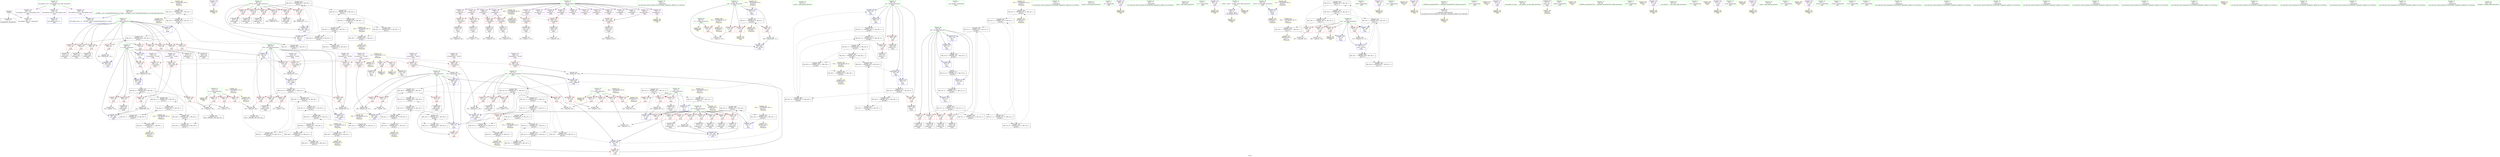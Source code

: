 digraph "SVFG" {
	label="SVFG";

	Node0x5630460daef0 [shape=record,color=grey,label="{NodeID: 0\nNullPtr}"];
	Node0x5630460daef0 -> Node0x56304610f020[style=solid];
	Node0x5630460daef0 -> Node0x5630461127c0[style=solid];
	Node0x563046136140 [shape=record,color=black,label="{NodeID: 360\nMR_20V_2 = PHI(MR_20V_7, MR_20V_1, )\npts\{81 \}\n}"];
	Node0x563046136140 -> Node0x56304613ca40[style=dashed];
	Node0x563046136140 -> Node0x56304614a070[style=dashed];
	Node0x56304611d1b0 [shape=record,color=yellow,style=double,label="{NodeID: 277\nAPARM(106)\nCS[]}"];
	Node0x563046110f00 [shape=record,color=red,label="{NodeID: 194\n347\<--90\n\<--dir78\nmain\n}"];
	Node0x563046110f00 -> Node0x563046110bc0[style=solid];
	Node0x5630460e2300 [shape=record,color=purple,label="{NodeID: 111\n264\<--8\narrayidx64\<--s\nmain\n}"];
	Node0x5630460e0e70 [shape=record,color=green,label="{NodeID: 28\n260\<--1\n\<--dummyObj\nCan only get source location for instruction, argument, global var or function.}"];
	Node0x563046118400 [shape=record,color=black,label="{NodeID: 388\nMR_34V_3 = PHI(MR_34V_13, MR_34V_2, )\npts\{95 \}\n}"];
	Node0x563046118400 -> Node0x563046133940[style=dashed];
	Node0x563046118400 -> Node0x563046145650[style=dashed];
	Node0x56304611f960 [shape=record,color=grey,label="{NodeID: 305\n315 = Binary(314, 313, )\n}"];
	Node0x56304611f960 -> Node0x56304611baf0[style=solid];
	Node0x5630461125c0 [shape=record,color=blue,label="{NodeID: 222\n429\<--35\nllvm.global_ctors_0\<--\nGlob }"];
	Node0x5630461140e0 [shape=record,color=red,label="{NodeID: 139\n115\<--68\n\<--qq\nmain\n}"];
	Node0x5630461140e0 -> Node0x5630461215e0[style=solid];
	Node0x56304610ed60 [shape=record,color=green,label="{NodeID: 56\n110\<--111\nscanf\<--scanf_field_insensitive\n}"];
	Node0x563046148670 [shape=record,color=yellow,style=double,label="{NodeID: 416\n20V_1 = ENCHI(MR_20V_0)\npts\{81 \}\nFun[main]}"];
	Node0x563046148670 -> Node0x563046136140[style=dashed];
	Node0x56304612d640 [shape=record,color=black,label="{NodeID: 333\nMR_30V_5 = PHI(MR_30V_6, MR_30V_4, )\npts\{91 \}\n}"];
	Node0x56304612d640 -> Node0x563046132f40[style=dashed];
	Node0x56304611bbc0 [shape=record,color=blue,label="{NodeID: 250\n88\<--243\nok\<--\nmain\n}"];
	Node0x56304611bbc0 -> Node0x56304611bc90[style=dashed];
	Node0x56304611bbc0 -> Node0x563046118ae0[style=dashed];
	Node0x5630461157a0 [shape=record,color=red,label="{NodeID: 167\n173\<--80\n\<--j\nmain\n}"];
	Node0x5630461157a0 -> Node0x56304610f840[style=solid];
	Node0x5630461103a0 [shape=record,color=black,label="{NodeID: 84\n266\<--265\nidxprom65\<--\nmain\n}"];
	Node0x5630460ff620 [shape=record,color=green,label="{NodeID: 1\n7\<--1\n__dso_handle\<--dummyObj\nGlob }"];
	Node0x563046136640 [shape=record,color=black,label="{NodeID: 361\nMR_22V_2 = PHI(MR_22V_16, MR_22V_1, )\npts\{83 \}\n}"];
	Node0x563046136640 -> Node0x56304613cf40[style=dashed];
	Node0x563046136640 -> Node0x56304614a150[style=dashed];
	Node0x56304611d280 [shape=record,color=yellow,style=double,label="{NodeID: 278\nAPARM(104)\nCS[]}"];
	Node0x563046110fd0 [shape=record,color=red,label="{NodeID: 195\n354\<--90\n\<--dir78\nmain\n}"];
	Node0x563046110fd0 -> Node0x563046110c90[style=solid];
	Node0x5630460e23d0 [shape=record,color=purple,label="{NodeID: 112\n267\<--8\narrayidx66\<--s\nmain\n}"];
	Node0x5630460e23d0 -> Node0x563046111f40[style=solid];
	Node0x5630460e0f40 [shape=record,color=green,label="{NodeID: 29\n273\<--1\n\<--dummyObj\nCan only get source location for instruction, argument, global var or function.}"];
	Node0x563046118900 [shape=record,color=black,label="{NodeID: 389\nMR_32V_10 = PHI(MR_32V_11, MR_32V_9, )\npts\{93 \}\n}"];
	Node0x563046118900 -> Node0x563046111240[style=dashed];
	Node0x563046118900 -> Node0x563046111310[style=dashed];
	Node0x563046118900 -> Node0x5630461113e0[style=dashed];
	Node0x563046118900 -> Node0x5630461114b0[style=dashed];
	Node0x563046118900 -> Node0x56304611bd60[style=dashed];
	Node0x563046118900 -> Node0x56304613ac40[style=dashed];
	Node0x563046118900 -> Node0x563046146a50[style=dashed];
	Node0x56304611fae0 [shape=record,color=grey,label="{NodeID: 306\n324 = cmp(322, 323, )\n}"];
	Node0x5630461126c0 [shape=record,color=blue,label="{NodeID: 223\n430\<--36\nllvm.global_ctors_1\<--_GLOBAL__sub_I_Gennady.Korotkevich_0_0.cpp\nGlob }"];
	Node0x5630461141b0 [shape=record,color=red,label="{NodeID: 140\n119\<--68\n\<--qq\nmain\n}"];
	Node0x5630461141b0 -> Node0x56304611c650[style=solid];
	Node0x56304610edf0 [shape=record,color=green,label="{NodeID: 57\n122\<--123\nprintf\<--printf_field_insensitive\n}"];
	Node0x563046148750 [shape=record,color=yellow,style=double,label="{NodeID: 417\n22V_1 = ENCHI(MR_22V_0)\npts\{83 \}\nFun[main]}"];
	Node0x563046148750 -> Node0x563046136640[style=dashed];
	Node0x56304612db40 [shape=record,color=black,label="{NodeID: 334\nMR_32V_5 = PHI(MR_32V_6, MR_32V_4, )\npts\{93 \}\n}"];
	Node0x56304612db40 -> Node0x563046133440[style=dashed];
	Node0x56304611bc90 [shape=record,color=blue,label="{NodeID: 251\n88\<--273\nok\<--\nmain\n}"];
	Node0x56304611bc90 -> Node0x563046118ae0[style=dashed];
	Node0x563046115870 [shape=record,color=red,label="{NodeID: 168\n186\<--80\n\<--j\nmain\n}"];
	Node0x563046115870 -> Node0x56304610fab0[style=solid];
	Node0x563046110470 [shape=record,color=black,label="{NodeID: 85\n269\<--268\nconv67\<--\nmain\n}"];
	Node0x563046110470 -> Node0x563046121a60[style=solid];
	Node0x563046104200 [shape=record,color=green,label="{NodeID: 2\n10\<--1\n.str\<--dummyObj\nGlob }"];
	Node0x563046136b40 [shape=record,color=black,label="{NodeID: 362\nMR_24V_2 = PHI(MR_24V_11, MR_24V_1, )\npts\{85 \}\n}"];
	Node0x563046136b40 -> Node0x56304613d440[style=dashed];
	Node0x563046136b40 -> Node0x56304614a230[style=dashed];
	Node0x56304611d350 [shape=record,color=yellow,style=double,label="{NodeID: 279\nAPARM(398)\nCS[]}"];
	Node0x5630461110a0 [shape=record,color=red,label="{NodeID: 196\n367\<--90\n\<--dir78\nmain\n}"];
	Node0x5630461110a0 -> Node0x56304611ed60[style=solid];
	Node0x5630460e24a0 [shape=record,color=purple,label="{NodeID: 113\n337\<--8\narrayidx101\<--s\nmain\n}"];
	Node0x5630460e1010 [shape=record,color=green,label="{NodeID: 30\n297\<--1\n\<--dummyObj\nCan only get source location for instruction, argument, global var or function.}"];
	Node0x5630461189f0 [shape=record,color=black,label="{NodeID: 390\nMR_34V_10 = PHI(MR_34V_11, MR_34V_9, )\npts\{95 \}\n}"];
	Node0x5630461189f0 -> Node0x563046111650[style=dashed];
	Node0x5630461189f0 -> Node0x563046111720[style=dashed];
	Node0x5630461189f0 -> Node0x5630461117f0[style=dashed];
	Node0x5630461189f0 -> Node0x5630461118c0[style=dashed];
	Node0x5630461189f0 -> Node0x56304611be30[style=dashed];
	Node0x5630461189f0 -> Node0x56304613b140[style=dashed];
	Node0x5630461189f0 -> Node0x563046146f50[style=dashed];
	Node0x56304611fc60 [shape=record,color=grey,label="{NodeID: 307\n218 = cmp(217, 219, )\n}"];
	Node0x5630461127c0 [shape=record,color=blue, style = dotted,label="{NodeID: 224\n431\<--3\nllvm.global_ctors_2\<--dummyVal\nGlob }"];
	Node0x563046114280 [shape=record,color=red,label="{NodeID: 141\n408\<--68\n\<--qq\nmain\n}"];
	Node0x563046114280 -> Node0x56304611e5e0[style=solid];
	Node0x56304610ee80 [shape=record,color=green,label="{NodeID: 58\n400\<--401\nputs\<--puts_field_insensitive\n}"];
	Node0x563046148830 [shape=record,color=yellow,style=double,label="{NodeID: 418\n24V_1 = ENCHI(MR_24V_0)\npts\{85 \}\nFun[main]}"];
	Node0x563046148830 -> Node0x563046136b40[style=dashed];
	Node0x56304612e040 [shape=record,color=black,label="{NodeID: 335\nMR_34V_5 = PHI(MR_34V_6, MR_34V_4, )\npts\{95 \}\n}"];
	Node0x56304612e040 -> Node0x563046133940[style=dashed];
	Node0x56304611bd60 [shape=record,color=blue,label="{NodeID: 252\n92\<--352\nx82\<--add110\nmain\n}"];
	Node0x56304611bd60 -> Node0x563046118900[style=dashed];
	Node0x563046115940 [shape=record,color=red,label="{NodeID: 169\n199\<--80\n\<--j\nmain\n}"];
	Node0x563046115940 -> Node0x56304610fd20[style=solid];
	Node0x563046110540 [shape=record,color=black,label="{NodeID: 86\n276\<--275\nidxprom71\<--\nmain\n}"];
	Node0x5630460db440 [shape=record,color=green,label="{NodeID: 3\n12\<--1\n.str.1\<--dummyObj\nGlob }"];
	Node0x563046137040 [shape=record,color=black,label="{NodeID: 363\nMR_26V_2 = PHI(MR_26V_11, MR_26V_1, )\npts\{87 \}\n}"];
	Node0x563046137040 -> Node0x563046117000[style=dashed];
	Node0x563046137040 -> Node0x56304614a310[style=dashed];
	Node0x56304611d420 [shape=record,color=yellow,style=double,label="{NodeID: 280\nAPARM(404)\nCS[]}"];
	Node0x563046111170 [shape=record,color=red,label="{NodeID: 197\n307\<--92\n\<--x82\nmain\n}"];
	Node0x563046111170 -> Node0x56304611f660[style=solid];
	Node0x5630460e2570 [shape=record,color=purple,label="{NodeID: 114\n340\<--8\narrayidx103\<--s\nmain\n}"];
	Node0x5630460e2570 -> Node0x563046112350[style=solid];
	Node0x5630460e10e0 [shape=record,color=green,label="{NodeID: 31\n4\<--6\n_ZStL8__ioinit\<--_ZStL8__ioinit_field_insensitive\nGlob }"];
	Node0x5630460e10e0 -> Node0x56304610e6f0[style=solid];
	Node0x5630460e10e0 -> Node0x56304611cb30[style=solid];
	Node0x563046118ae0 [shape=record,color=black,label="{NodeID: 391\nMR_28V_13 = PHI(MR_28V_12, MR_28V_11, )\npts\{89 \}\n}"];
	Node0x563046118ae0 -> Node0x563046116980[style=dashed];
	Node0x563046118ae0 -> Node0x56304613a740[style=dashed];
	Node0x563046118ae0 -> Node0x563046146550[style=dashed];
	Node0x56304611fde0 [shape=record,color=grey,label="{NodeID: 308\n320 = cmp(97, 319, )\n}"];
	Node0x5630461128c0 [shape=record,color=blue,label="{NodeID: 225\n64\<--97\nretval\<--\nmain\n}"];
	Node0x5630461128c0 -> Node0x563046149970[style=dashed];
	Node0x563046114350 [shape=record,color=red,label="{NodeID: 142\n129\<--70\n\<--h\nmain\n}"];
	Node0x563046114350 -> Node0x563046121460[style=solid];
	Node0x56304610ef50 [shape=record,color=green,label="{NodeID: 59\n36\<--425\n_GLOBAL__sub_I_Gennady.Korotkevich_0_0.cpp\<--_GLOBAL__sub_I_Gennady.Korotkevich_0_0.cpp_field_insensitive\n}"];
	Node0x56304610ef50 -> Node0x5630461126c0[style=solid];
	Node0x563046148910 [shape=record,color=yellow,style=double,label="{NodeID: 419\n26V_1 = ENCHI(MR_26V_0)\npts\{87 \}\nFun[main]}"];
	Node0x563046148910 -> Node0x563046137040[style=dashed];
	Node0x56304612e540 [shape=record,color=black,label="{NodeID: 336\nMR_16V_10 = PHI(MR_16V_9, MR_16V_5, )\npts\{77 \}\n}"];
	Node0x56304612e540 -> Node0x563046114c40[style=dashed];
	Node0x56304612e540 -> Node0x56304613c040[style=dashed];
	Node0x56304612e540 -> Node0x563046130310[style=dashed];
	Node0x56304611be30 [shape=record,color=blue,label="{NodeID: 253\n94\<--359\ny83\<--add113\nmain\n}"];
	Node0x56304611be30 -> Node0x5630461189f0[style=dashed];
	Node0x563046115a10 [shape=record,color=red,label="{NodeID: 170\n213\<--80\n\<--j\nmain\n}"];
	Node0x563046115a10 -> Node0x56304610ff90[style=solid];
	Node0x563046110610 [shape=record,color=black,label="{NodeID: 87\n283\<--282\nidxprom74\<--\nmain\n}"];
	Node0x5630460dadd0 [shape=record,color=green,label="{NodeID: 4\n14\<--1\nstdin\<--dummyObj\nGlob }"];
	Node0x563046137540 [shape=record,color=black,label="{NodeID: 364\nMR_28V_2 = PHI(MR_28V_16, MR_28V_1, )\npts\{89 \}\n}"];
	Node0x563046137540 -> Node0x563046117500[style=dashed];
	Node0x563046137540 -> Node0x56304614a3f0[style=dashed];
	Node0x56304611d4f0 [shape=record,color=yellow,style=double,label="{NodeID: 281\nAPARM(403)\nCS[]}"];
	Node0x563046111240 [shape=record,color=red,label="{NodeID: 198\n319\<--92\n\<--x82\nmain\n}"];
	Node0x563046111240 -> Node0x56304611fde0[style=solid];
	Node0x563046112d80 [shape=record,color=purple,label="{NodeID: 115\n99\<--10\n\<--.str\nmain\n}"];
	Node0x563046112d80 -> Node0x56304611ce70[style=solid];
	Node0x5630460e11b0 [shape=record,color=green,label="{NodeID: 32\n8\<--9\ns\<--s_field_insensitive\nGlob }"];
	Node0x5630460e11b0 -> Node0x56304610e7c0[style=solid];
	Node0x5630460e11b0 -> Node0x56304610e890[style=solid];
	Node0x5630460e11b0 -> Node0x56304610e960[style=solid];
	Node0x5630460e11b0 -> Node0x56304610ea30[style=solid];
	Node0x5630460e11b0 -> Node0x56304610eb00[style=solid];
	Node0x5630460e11b0 -> Node0x56304610ebd0[style=solid];
	Node0x5630460e11b0 -> Node0x56304610eca0[style=solid];
	Node0x5630460e11b0 -> Node0x5630460e1ef0[style=solid];
	Node0x5630460e11b0 -> Node0x5630460e1fc0[style=solid];
	Node0x5630460e11b0 -> Node0x5630460e2090[style=solid];
	Node0x5630460e11b0 -> Node0x5630460e2160[style=solid];
	Node0x5630460e11b0 -> Node0x5630460e2230[style=solid];
	Node0x5630460e11b0 -> Node0x5630460e2300[style=solid];
	Node0x5630460e11b0 -> Node0x5630460e23d0[style=solid];
	Node0x5630460e11b0 -> Node0x5630460e24a0[style=solid];
	Node0x5630460e11b0 -> Node0x5630460e2570[style=solid];
	Node0x563046130250 [shape=record,color=black,label="{NodeID: 392\nMR_22V_14 = PHI(MR_22V_13, MR_22V_12, )\npts\{83 \}\n}"];
	Node0x563046130250 -> Node0x563046115d50[style=dashed];
	Node0x563046130250 -> Node0x563046115e20[style=dashed];
	Node0x563046130250 -> Node0x563046115ef0[style=dashed];
	Node0x563046130250 -> Node0x563046115fc0[style=dashed];
	Node0x563046130250 -> Node0x56304612c240[style=dashed];
	Node0x563046130250 -> Node0x56304612ea40[style=dashed];
	Node0x56304611ff60 [shape=record,color=grey,label="{NodeID: 309\n331 = cmp(329, 330, )\n}"];
	Node0x56304611ff60 -> Node0x563045d72020[style=solid];
	Node0x563046112990 [shape=record,color=blue,label="{NodeID: 226\n68\<--113\nqq\<--\nmain\n}"];
	Node0x563046112990 -> Node0x563046134d40[style=dashed];
	Node0x563046114420 [shape=record,color=red,label="{NodeID: 143\n147\<--70\n\<--h\nmain\n}"];
	Node0x563046114420 -> Node0x5630461206e0[style=solid];
	Node0x56304610f020 [shape=record,color=black,label="{NodeID: 60\n2\<--3\ndummyVal\<--dummyVal\n}"];
	Node0x5630461489f0 [shape=record,color=yellow,style=double,label="{NodeID: 420\n28V_1 = ENCHI(MR_28V_0)\npts\{89 \}\nFun[main]}"];
	Node0x5630461489f0 -> Node0x563046137540[style=dashed];
	Node0x56304612ea40 [shape=record,color=black,label="{NodeID: 337\nMR_22V_15 = PHI(MR_22V_14, MR_22V_4, )\npts\{83 \}\n}"];
	Node0x56304612ea40 -> Node0x56304613cf40[style=dashed];
	Node0x56304612ea40 -> Node0x5630461304f0[style=dashed];
	Node0x56304611bf00 [shape=record,color=blue,label="{NodeID: 254\n90\<--368\ndir78\<--inc119\nmain\n}"];
	Node0x56304611bf00 -> Node0x563046146050[style=dashed];
	Node0x563046115ae0 [shape=record,color=red,label="{NodeID: 171\n226\<--80\n\<--j\nmain\n}"];
	Node0x563046115ae0 -> Node0x56304611b200[style=solid];
	Node0x5630461106e0 [shape=record,color=black,label="{NodeID: 88\n291\<--290\ntobool\<--\nmain\n}"];
	Node0x5630460e0230 [shape=record,color=green,label="{NodeID: 5\n15\<--1\n.str.2\<--dummyObj\nGlob }"];
	Node0x563046137a40 [shape=record,color=black,label="{NodeID: 365\nMR_30V_2 = PHI(MR_30V_11, MR_30V_1, )\npts\{91 \}\n}"];
	Node0x563046137a40 -> Node0x563046117a00[style=dashed];
	Node0x563046137a40 -> Node0x56304614a4d0[style=dashed];
	Node0x56304611d5c0 [shape=record,color=yellow,style=double,label="{NodeID: 282\nARet(109)\nCS[]}"];
	Node0x563046111310 [shape=record,color=red,label="{NodeID: 199\n322\<--92\n\<--x82\nmain\n}"];
	Node0x563046111310 -> Node0x56304611fae0[style=solid];
	Node0x563046112e10 [shape=record,color=purple,label="{NodeID: 116\n100\<--12\n\<--.str.1\nmain\n}"];
	Node0x563046112e10 -> Node0x56304611cf40[style=solid];
	Node0x5630460e1280 [shape=record,color=green,label="{NodeID: 33\n34\<--38\nllvm.global_ctors\<--llvm.global_ctors_field_insensitive\nGlob }"];
	Node0x5630460e1280 -> Node0x563046113ba0[style=solid];
	Node0x5630460e1280 -> Node0x563046113c70[style=solid];
	Node0x5630460e1280 -> Node0x563046113d70[style=solid];
	Node0x563046130310 [shape=record,color=black,label="{NodeID: 393\nMR_16V_11 = PHI(MR_16V_10, MR_16V_4, )\npts\{77 \}\n}"];
	Node0x563046130310 -> Node0x563046114d10[style=dashed];
	Node0x563046130310 -> Node0x563046114de0[style=dashed];
	Node0x563046130310 -> Node0x563046135740[style=dashed];
	Node0x5630461200e0 [shape=record,color=grey,label="{NodeID: 310\n204 = cmp(203, 205, )\n}"];
	Node0x563046112a60 [shape=record,color=blue,label="{NodeID: 227\n74\<--97\ni\<--\nmain\n}"];
	Node0x563046112a60 -> Node0x56304613bb40[style=dashed];
	Node0x5630461144f0 [shape=record,color=red,label="{NodeID: 144\n249\<--70\n\<--h\nmain\n}"];
	Node0x5630461144f0 -> Node0x563046120b60[style=solid];
	Node0x56304610f0f0 [shape=record,color=black,label="{NodeID: 61\n47\<--48\n\<--_ZNSt8ios_base4InitD1Ev\nCan only get source location for instruction, argument, global var or function.}"];
	Node0x56304610f0f0 -> Node0x56304611cc00[style=solid];
	Node0x563046148ad0 [shape=record,color=yellow,style=double,label="{NodeID: 421\n30V_1 = ENCHI(MR_30V_0)\npts\{91 \}\nFun[main]}"];
	Node0x563046148ad0 -> Node0x563046137a40[style=dashed];
	Node0x56304612ef40 [shape=record,color=black,label="{NodeID: 338\nMR_24V_10 = PHI(MR_24V_8, MR_24V_4, )\npts\{85 \}\n}"];
	Node0x56304612ef40 -> Node0x56304613d440[style=dashed];
	Node0x56304612ef40 -> Node0x563046143db0[style=dashed];
	Node0x56304611bfd0 [shape=record,color=blue,label="{NodeID: 255\n76\<--375\nans\<--inc123\nmain\n}"];
	Node0x56304611bfd0 -> Node0x563046138940[style=dashed];
	Node0x563046115bb0 [shape=record,color=red,label="{NodeID: 172\n301\<--80\n\<--j\nmain\n}"];
	Node0x563046115bb0 -> Node0x56304611b950[style=solid];
	Node0x5630461107b0 [shape=record,color=black,label="{NodeID: 89\n304\<--303\nidxprom84\<--\nmain\n}"];
	Node0x5630460df710 [shape=record,color=green,label="{NodeID: 6\n17\<--1\n.str.3\<--dummyObj\nGlob }"];
	Node0x563046137f40 [shape=record,color=black,label="{NodeID: 366\nMR_32V_2 = PHI(MR_32V_14, MR_32V_1, )\npts\{93 \}\n}"];
	Node0x563046137f40 -> Node0x563046117f00[style=dashed];
	Node0x563046137f40 -> Node0x56304614a5b0[style=dashed];
	Node0x56304611d650 [shape=record,color=yellow,style=double,label="{NodeID: 283\nARet(121)\nCS[]}"];
	Node0x5630461113e0 [shape=record,color=red,label="{NodeID: 200\n335\<--92\n\<--x82\nmain\n}"];
	Node0x5630461113e0 -> Node0x563046110950[style=solid];
	Node0x563046112ea0 [shape=record,color=purple,label="{NodeID: 117\n105\<--15\n\<--.str.2\nmain\n}"];
	Node0x563046112ea0 -> Node0x56304611d0e0[style=solid];
	Node0x5630460e1350 [shape=record,color=green,label="{NodeID: 34\n39\<--40\n__cxx_global_var_init\<--__cxx_global_var_init_field_insensitive\n}"];
	Node0x563046130400 [shape=record,color=black,label="{NodeID: 394\nMR_20V_7 = PHI(MR_20V_5, MR_20V_3, )\npts\{81 \}\n}"];
	Node0x563046130400 -> Node0x563046136140[style=dashed];
	Node0x563046120260 [shape=record,color=grey,label="{NodeID: 311\n327 = cmp(97, 326, )\n}"];
	Node0x563046112b30 [shape=record,color=blue,label="{NodeID: 228\n74\<--140\ni\<--inc\nmain\n}"];
	Node0x563046112b30 -> Node0x56304613bb40[style=dashed];
	Node0x5630461145c0 [shape=record,color=red,label="{NodeID: 145\n323\<--70\n\<--h\nmain\n}"];
	Node0x5630461145c0 -> Node0x56304611fae0[style=solid];
	Node0x56304610f1c0 [shape=record,color=black,label="{NodeID: 62\n63\<--97\nmain_ret\<--\nmain\n}"];
	Node0x56304610f1c0 -> Node0x56304611d9b0[style=solid];
	Node0x563046148bb0 [shape=record,color=yellow,style=double,label="{NodeID: 422\n32V_1 = ENCHI(MR_32V_0)\npts\{93 \}\nFun[main]}"];
	Node0x563046148bb0 -> Node0x563046137f40[style=dashed];
	Node0x56304612f440 [shape=record,color=black,label="{NodeID: 339\nMR_26V_10 = PHI(MR_26V_8, MR_26V_4, )\npts\{87 \}\n}"];
	Node0x56304612f440 -> Node0x563046117000[style=dashed];
	Node0x56304612f440 -> Node0x563046144280[style=dashed];
	Node0x56304611c0a0 [shape=record,color=blue,label="{NodeID: 256\n76\<--169\nans\<--\nmain\n}"];
	Node0x56304611c0a0 -> Node0x56304612e540[style=dashed];
	Node0x563046115c80 [shape=record,color=red,label="{NodeID: 173\n382\<--80\n\<--j\nmain\n}"];
	Node0x563046115c80 -> Node0x56304611ea60[style=solid];
	Node0x563046110880 [shape=record,color=black,label="{NodeID: 90\n311\<--310\nidxprom87\<--\nmain\n}"];
	Node0x5630460df7a0 [shape=record,color=green,label="{NodeID: 7\n19\<--1\nstdout\<--dummyObj\nGlob }"];
	Node0x563046138440 [shape=record,color=black,label="{NodeID: 367\nMR_34V_2 = PHI(MR_34V_14, MR_34V_1, )\npts\{95 \}\n}"];
	Node0x563046138440 -> Node0x563046118400[style=dashed];
	Node0x563046138440 -> Node0x56304614a690[style=dashed];
	Node0x56304611d6e0 [shape=record,color=yellow,style=double,label="{NodeID: 284\nARet(125)\nCS[]}"];
	Node0x5630461114b0 [shape=record,color=red,label="{NodeID: 201\n351\<--92\n\<--x82\nmain\n}"];
	Node0x5630461114b0 -> Node0x56304611eee0[style=solid];
	Node0x563046112f70 [shape=record,color=purple,label="{NodeID: 118\n106\<--17\n\<--.str.3\nmain\n}"];
	Node0x563046112f70 -> Node0x56304611d1b0[style=solid];
	Node0x5630460e1420 [shape=record,color=green,label="{NodeID: 35\n43\<--44\n_ZNSt8ios_base4InitC1Ev\<--_ZNSt8ios_base4InitC1Ev_field_insensitive\n}"];
	Node0x5630461304f0 [shape=record,color=black,label="{NodeID: 395\nMR_22V_16 = PHI(MR_22V_15, MR_22V_3, )\npts\{83 \}\n}"];
	Node0x5630461304f0 -> Node0x563046136640[style=dashed];
	Node0x5630461203e0 [shape=record,color=grey,label="{NodeID: 312\n387 = cmp(386, 169, )\n}"];
	Node0x563046112c00 [shape=record,color=blue,label="{NodeID: 229\n76\<--97\nans\<--\nmain\n}"];
	Node0x563046112c00 -> Node0x56304613c040[style=dashed];
	Node0x563046114690 [shape=record,color=red,label="{NodeID: 146\n153\<--72\n\<--w\nmain\n}"];
	Node0x563046114690 -> Node0x5630461209e0[style=solid];
	Node0x56304610f290 [shape=record,color=black,label="{NodeID: 63\n101\<--98\ncall\<--\nmain\n}"];
	Node0x563046148c90 [shape=record,color=yellow,style=double,label="{NodeID: 423\n34V_1 = ENCHI(MR_34V_0)\npts\{95 \}\nFun[main]}"];
	Node0x563046148c90 -> Node0x563046138440[style=dashed];
	Node0x56304612f940 [shape=record,color=black,label="{NodeID: 340\nMR_28V_15 = PHI(MR_28V_14, MR_28V_4, )\npts\{89 \}\n}"];
	Node0x56304612f940 -> Node0x563046117500[style=dashed];
	Node0x56304612f940 -> Node0x563046144750[style=dashed];
	Node0x56304611c170 [shape=record,color=blue,label="{NodeID: 257\n80\<--383\nj\<--inc127\nmain\n}"];
	Node0x56304611c170 -> Node0x563046131640[style=dashed];
	Node0x563046115d50 [shape=record,color=red,label="{NodeID: 174\n228\<--82\n\<--dir\nmain\n}"];
	Node0x563046115d50 -> Node0x563046110130[style=solid];
	Node0x563046110950 [shape=record,color=black,label="{NodeID: 91\n336\<--335\nidxprom100\<--\nmain\n}"];
	Node0x5630460df830 [shape=record,color=green,label="{NodeID: 8\n20\<--1\n.str.4\<--dummyObj\nGlob }"];
	Node0x563046138940 [shape=record,color=black,label="{NodeID: 368\nMR_16V_7 = PHI(MR_16V_8, MR_16V_5, )\npts\{77 \}\n}"];
	Node0x563046138940 -> Node0x56304612bd40[style=dashed];
	Node0x56304611d770 [shape=record,color=yellow,style=double,label="{NodeID: 285\nARet(137)\nCS[]}"];
	Node0x563046111580 [shape=record,color=red,label="{NodeID: 202\n314\<--94\n\<--y83\nmain\n}"];
	Node0x563046111580 -> Node0x56304611f960[style=solid];
	Node0x563046113040 [shape=record,color=purple,label="{NodeID: 119\n108\<--20\n\<--.str.4\nmain\n}"];
	Node0x563046113040 -> Node0x56304611c3e0[style=solid];
	Node0x5630460e14f0 [shape=record,color=green,label="{NodeID: 36\n49\<--50\n__cxa_atexit\<--__cxa_atexit_field_insensitive\n}"];
	Node0x563046143db0 [shape=record,color=black,label="{NodeID: 396\nMR_24V_11 = PHI(MR_24V_10, MR_24V_3, )\npts\{85 \}\n}"];
	Node0x563046143db0 -> Node0x563046136b40[style=dashed];
	Node0x563046120560 [shape=record,color=grey,label="{NodeID: 313\n164 = cmp(163, 165, )\n}"];
	Node0x563046112cd0 [shape=record,color=blue,label="{NodeID: 230\n78\<--97\ni9\<--\nmain\n}"];
	Node0x563046112cd0 -> Node0x56304613c540[style=dashed];
	Node0x563046114760 [shape=record,color=red,label="{NodeID: 147\n256\<--72\n\<--w\nmain\n}"];
	Node0x563046114760 -> Node0x563046121760[style=solid];
	Node0x56304610f360 [shape=record,color=black,label="{NodeID: 64\n107\<--104\ncall1\<--\nmain\n}"];
	Node0x563046148d70 [shape=record,color=yellow,style=double,label="{NodeID: 424\n36V_1 = ENCHI(MR_36V_0)\npts\{90000 \}\nFun[main]}"];
	Node0x563046148d70 -> Node0x563046111990[style=dashed];
	Node0x563046148d70 -> Node0x563046111a60[style=dashed];
	Node0x563046148d70 -> Node0x563046111b30[style=dashed];
	Node0x563046148d70 -> Node0x563046111c00[style=dashed];
	Node0x563046148d70 -> Node0x563046111cd0[style=dashed];
	Node0x563046148d70 -> Node0x563046111f40[style=dashed];
	Node0x563046148d70 -> Node0x563046112350[style=dashed];
	Node0x563046148d70 -> Node0x56304614a770[style=dashed];
	Node0x563046130650 [shape=record,color=black,label="{NodeID: 341\nMR_30V_10 = PHI(MR_30V_8, MR_30V_4, )\npts\{91 \}\n}"];
	Node0x563046130650 -> Node0x563046117a00[style=dashed];
	Node0x563046130650 -> Node0x563046144c50[style=dashed];
	Node0x56304611c240 [shape=record,color=blue,label="{NodeID: 258\n78\<--392\ni9\<--inc133\nmain\n}"];
	Node0x56304611c240 -> Node0x56304613c540[style=dashed];
	Node0x563046115e20 [shape=record,color=red,label="{NodeID: 175\n235\<--82\n\<--dir\nmain\n}"];
	Node0x563046115e20 -> Node0x563046110200[style=solid];
	Node0x563046110a20 [shape=record,color=black,label="{NodeID: 92\n339\<--338\nidxprom102\<--\nmain\n}"];
	Node0x5630460de7e0 [shape=record,color=green,label="{NodeID: 9\n22\<--1\n.str.5\<--dummyObj\nGlob }"];
	Node0x563046138e40 [shape=record,color=black,label="{NodeID: 369\nMR_28V_9 = PHI(MR_28V_14, MR_28V_8, )\npts\{89 \}\n}"];
	Node0x563046138e40 -> Node0x56304612d140[style=dashed];
	Node0x56304611d800 [shape=record,color=yellow,style=double,label="{NodeID: 286\nARet(46)\nCS[]}"];
	Node0x563046111650 [shape=record,color=red,label="{NodeID: 203\n326\<--94\n\<--y83\nmain\n}"];
	Node0x563046111650 -> Node0x563046120260[style=solid];
	Node0x563046113110 [shape=record,color=purple,label="{NodeID: 120\n120\<--22\n\<--.str.5\nmain\n}"];
	Node0x563046113110 -> Node0x56304611c580[style=solid];
	Node0x5630460e15c0 [shape=record,color=green,label="{NodeID: 37\n48\<--54\n_ZNSt8ios_base4InitD1Ev\<--_ZNSt8ios_base4InitD1Ev_field_insensitive\n}"];
	Node0x5630460e15c0 -> Node0x56304610f0f0[style=solid];
	Node0x563046144280 [shape=record,color=black,label="{NodeID: 397\nMR_26V_11 = PHI(MR_26V_10, MR_26V_3, )\npts\{87 \}\n}"];
	Node0x563046144280 -> Node0x563046137040[style=dashed];
	Node0x5630461206e0 [shape=record,color=grey,label="{NodeID: 314\n148 = cmp(146, 147, )\n}"];
	Node0x56304611ac50 [shape=record,color=blue,label="{NodeID: 231\n80\<--97\nj\<--\nmain\n}"];
	Node0x56304611ac50 -> Node0x563046131640[style=dashed];
	Node0x563046114830 [shape=record,color=red,label="{NodeID: 148\n330\<--72\n\<--w\nmain\n}"];
	Node0x563046114830 -> Node0x56304611ff60[style=solid];
	Node0x56304610f430 [shape=record,color=black,label="{NodeID: 65\n133\<--132\nidxprom\<--\nmain\n}"];
	Node0x563046148e50 [shape=record,color=yellow,style=double,label="{NodeID: 425\nRETMU(2V_1)\npts\{1 \}\nFun[main]}"];
	Node0x563046130740 [shape=record,color=black,label="{NodeID: 342\nMR_32V_13 = PHI(MR_32V_12, MR_32V_4, )\npts\{93 \}\n}"];
	Node0x563046130740 -> Node0x563046117f00[style=dashed];
	Node0x563046130740 -> Node0x563046145150[style=dashed];
	Node0x56304611c310 [shape=record,color=blue,label="{NodeID: 259\n68\<--409\nqq\<--inc142\nmain\n}"];
	Node0x56304611c310 -> Node0x563046134d40[style=dashed];
	Node0x563046115ef0 [shape=record,color=red,label="{NodeID: 176\n275\<--82\n\<--dir\nmain\n}"];
	Node0x563046115ef0 -> Node0x563046110540[style=solid];
	Node0x563046110af0 [shape=record,color=black,label="{NodeID: 93\n342\<--341\nconv104\<--\nmain\n}"];
	Node0x563046110af0 -> Node0x563046120ce0[style=solid];
	Node0x5630460de870 [shape=record,color=green,label="{NodeID: 10\n24\<--1\n.str.6\<--dummyObj\nGlob }"];
	Node0x563046139340 [shape=record,color=black,label="{NodeID: 370\nMR_30V_6 = PHI(MR_30V_8, MR_30V_4, )\npts\{91 \}\n}"];
	Node0x563046139340 -> Node0x56304612d640[style=dashed];
	Node0x56304611d890 [shape=record,color=yellow,style=double,label="{NodeID: 287\nARet(399)\nCS[]}"];
	Node0x563046111720 [shape=record,color=red,label="{NodeID: 204\n329\<--94\n\<--y83\nmain\n}"];
	Node0x563046111720 -> Node0x56304611ff60[style=solid];
	Node0x5630461131e0 [shape=record,color=purple,label="{NodeID: 121\n124\<--24\n\<--.str.6\nmain\n}"];
	Node0x5630461131e0 -> Node0x56304611c720[style=solid];
	Node0x5630460e1690 [shape=record,color=green,label="{NodeID: 38\n61\<--62\nmain\<--main_field_insensitive\n}"];
	Node0x563046144750 [shape=record,color=black,label="{NodeID: 398\nMR_28V_16 = PHI(MR_28V_15, MR_28V_3, )\npts\{89 \}\n}"];
	Node0x563046144750 -> Node0x563046137540[style=dashed];
	Node0x563046120860 [shape=record,color=grey,label="{NodeID: 315\n178 = cmp(177, 179, )\n}"];
	Node0x56304611ad20 [shape=record,color=blue,label="{NodeID: 232\n82\<--169\ndir\<--\nmain\n}"];
	Node0x56304611ad20 -> Node0x56304611adf0[style=dashed];
	Node0x56304611ad20 -> Node0x563046134840[style=dashed];
	Node0x563046114900 [shape=record,color=red,label="{NodeID: 149\n128\<--74\n\<--i\nmain\n}"];
	Node0x563046114900 -> Node0x563046121460[style=solid];
	Node0x56304610f500 [shape=record,color=black,label="{NodeID: 66\n157\<--156\nidxprom16\<--\nmain\n}"];
	Node0x563046149970 [shape=record,color=yellow,style=double,label="{NodeID: 426\nRETMU(4V_2)\npts\{65 \}\nFun[main]}"];
	Node0x563046130c40 [shape=record,color=black,label="{NodeID: 343\nMR_34V_13 = PHI(MR_34V_12, MR_34V_4, )\npts\{95 \}\n}"];
	Node0x563046130c40 -> Node0x563046118400[style=dashed];
	Node0x563046130c40 -> Node0x563046145650[style=dashed];
	Node0x56304611c3e0 [shape=record,color=yellow,style=double,label="{NodeID: 260\nAPARM(108)\nCS[]}"];
	Node0x563046115fc0 [shape=record,color=red,label="{NodeID: 177\n282\<--82\n\<--dir\nmain\n}"];
	Node0x563046115fc0 -> Node0x563046110610[style=solid];
	Node0x563046110bc0 [shape=record,color=black,label="{NodeID: 94\n348\<--347\nidxprom108\<--\nmain\n}"];
	Node0x5630460de940 [shape=record,color=green,label="{NodeID: 11\n26\<--1\n.str.7\<--dummyObj\nGlob }"];
	Node0x563046139840 [shape=record,color=black,label="{NodeID: 371\nMR_32V_6 = PHI(MR_32V_12, MR_32V_4, )\npts\{93 \}\n}"];
	Node0x563046139840 -> Node0x56304612db40[style=dashed];
	Node0x56304611d920 [shape=record,color=yellow,style=double,label="{NodeID: 288\nARet(405)\nCS[]}"];
	Node0x5630461117f0 [shape=record,color=red,label="{NodeID: 205\n338\<--94\n\<--y83\nmain\n}"];
	Node0x5630461117f0 -> Node0x563046110a20[style=solid];
	Node0x5630461132b0 [shape=record,color=purple,label="{NodeID: 122\n136\<--26\n\<--.str.7\nmain\n}"];
	Node0x5630461132b0 -> Node0x56304611c990[style=solid];
	Node0x5630460e1760 [shape=record,color=green,label="{NodeID: 39\n64\<--65\nretval\<--retval_field_insensitive\nmain\n}"];
	Node0x5630460e1760 -> Node0x5630461128c0[style=solid];
	Node0x563046144c50 [shape=record,color=black,label="{NodeID: 399\nMR_30V_11 = PHI(MR_30V_10, MR_30V_3, )\npts\{91 \}\n}"];
	Node0x563046144c50 -> Node0x563046137a40[style=dashed];
	Node0x5630461209e0 [shape=record,color=grey,label="{NodeID: 316\n154 = cmp(152, 153, )\n}"];
	Node0x56304611adf0 [shape=record,color=blue,label="{NodeID: 233\n82\<--113\ndir\<--\nmain\n}"];
	Node0x56304611adf0 -> Node0x563046134840[style=dashed];
	Node0x5630461149d0 [shape=record,color=red,label="{NodeID: 150\n132\<--74\n\<--i\nmain\n}"];
	Node0x5630461149d0 -> Node0x56304610f430[style=solid];
	Node0x56304610f5d0 [shape=record,color=black,label="{NodeID: 67\n160\<--159\nidxprom18\<--\nmain\n}"];
	Node0x563046149a50 [shape=record,color=yellow,style=double,label="{NodeID: 427\nRETMU(6V_1)\npts\{67 \}\nFun[main]}"];
	Node0x563046131140 [shape=record,color=black,label="{NodeID: 344\nMR_16V_5 = PHI(MR_16V_6, MR_16V_4, )\npts\{77 \}\n}"];
	Node0x563046131140 -> Node0x563046114b70[style=dashed];
	Node0x563046131140 -> Node0x56304611bfd0[style=dashed];
	Node0x563046131140 -> Node0x56304611c0a0[style=dashed];
	Node0x563046131140 -> Node0x56304612bd40[style=dashed];
	Node0x563046131140 -> Node0x56304612e540[style=dashed];
	Node0x563046131140 -> Node0x563046138940[style=dashed];
	Node0x56304611c4b0 [shape=record,color=yellow,style=double,label="{NodeID: 261\nAPARM(66)\nCS[]}"];
	Node0x563046116090 [shape=record,color=red,label="{NodeID: 178\n232\<--84\n\<--x\nmain\n}"];
	Node0x563046116090 -> Node0x56304611e8e0[style=solid];
	Node0x563046110c90 [shape=record,color=black,label="{NodeID: 95\n355\<--354\nidxprom111\<--\nmain\n}"];
	Node0x5630460df3a0 [shape=record,color=green,label="{NodeID: 12\n28\<--1\n_ZL2dx\<--dummyObj\nGlob }"];
	Node0x563046139d40 [shape=record,color=black,label="{NodeID: 372\nMR_34V_6 = PHI(MR_34V_12, MR_34V_4, )\npts\{95 \}\n}"];
	Node0x563046139d40 -> Node0x56304612e040[style=dashed];
	Node0x56304611d9b0 [shape=record,color=yellow,style=double,label="{NodeID: 289\nFRet(63)\nFun[main]}"];
	Node0x5630461118c0 [shape=record,color=red,label="{NodeID: 206\n358\<--94\n\<--y83\nmain\n}"];
	Node0x5630461118c0 -> Node0x56304611f1e0[style=solid];
	Node0x563046113380 [shape=record,color=purple,label="{NodeID: 123\n230\<--28\narrayidx54\<--_ZL2dx\nmain\n}"];
	Node0x563046113380 -> Node0x563046111da0[style=solid];
	Node0x5630460e1830 [shape=record,color=green,label="{NodeID: 40\n66\<--67\ntt\<--tt_field_insensitive\nmain\n}"];
	Node0x5630460e1830 -> Node0x563046114010[style=solid];
	Node0x5630460e1830 -> Node0x56304611c4b0[style=solid];
	Node0x563046145150 [shape=record,color=black,label="{NodeID: 400\nMR_32V_14 = PHI(MR_32V_13, MR_32V_3, )\npts\{93 \}\n}"];
	Node0x563046145150 -> Node0x563046137f40[style=dashed];
	Node0x563046120b60 [shape=record,color=grey,label="{NodeID: 317\n250 = cmp(248, 249, )\n}"];
	Node0x56304611aec0 [shape=record,color=blue,label="{NodeID: 234\n82\<--97\ndir\<--\nmain\n}"];
	Node0x56304611aec0 -> Node0x56304613b640[style=dashed];
	Node0x563046114aa0 [shape=record,color=red,label="{NodeID: 151\n139\<--74\n\<--i\nmain\n}"];
	Node0x563046114aa0 -> Node0x56304611f360[style=solid];
	Node0x56304610f6a0 [shape=record,color=black,label="{NodeID: 68\n163\<--162\nconv\<--\nmain\n}"];
	Node0x56304610f6a0 -> Node0x563046120560[style=solid];
	Node0x563046149b30 [shape=record,color=yellow,style=double,label="{NodeID: 428\nRETMU(8V_3)\npts\{69 \}\nFun[main]}"];
	Node0x563046131640 [shape=record,color=black,label="{NodeID: 345\nMR_20V_5 = PHI(MR_20V_6, MR_20V_4, )\npts\{81 \}\n}"];
	Node0x563046131640 -> Node0x563046115600[style=dashed];
	Node0x563046131640 -> Node0x5630461156d0[style=dashed];
	Node0x563046131640 -> Node0x5630461157a0[style=dashed];
	Node0x563046131640 -> Node0x563046115870[style=dashed];
	Node0x563046131640 -> Node0x563046115940[style=dashed];
	Node0x563046131640 -> Node0x563046115a10[style=dashed];
	Node0x563046131640 -> Node0x563046115ae0[style=dashed];
	Node0x563046131640 -> Node0x563046115bb0[style=dashed];
	Node0x563046131640 -> Node0x563046115c80[style=dashed];
	Node0x563046131640 -> Node0x56304611c170[style=dashed];
	Node0x563046131640 -> Node0x56304613ca40[style=dashed];
	Node0x563046131640 -> Node0x563046130400[style=dashed];
	Node0x56304611c580 [shape=record,color=yellow,style=double,label="{NodeID: 262\nAPARM(120)\nCS[]}"];
	Node0x563046116160 [shape=record,color=red,label="{NodeID: 179\n245\<--84\n\<--x\nmain\n}"];
	Node0x563046116160 -> Node0x563046121160[style=solid];
	Node0x56304610e550 [shape=record,color=black,label="{NodeID: 96\n363\<--362\ntobool115\<--\nmain\n}"];
	Node0x5630460df470 [shape=record,color=green,label="{NodeID: 13\n29\<--1\n_ZL2dy\<--dummyObj\nGlob }"];
	Node0x56304613a240 [shape=record,color=black,label="{NodeID: 373\nMR_28V_8 = PHI(MR_28V_7, MR_28V_6, )\npts\{89 \}\n}"];
	Node0x56304613a240 -> Node0x5630461168b0[style=dashed];
	Node0x56304613a240 -> Node0x563046138e40[style=dashed];
	Node0x56304613a240 -> Node0x563046146550[style=dashed];
	Node0x563045d72020 [shape=record,color=black,label="{NodeID: 290\n333 = PHI(260, 260, 260, 331, )\n}"];
	Node0x563046111990 [shape=record,color=red,label="{NodeID: 207\n162\<--161\n\<--arrayidx19\nmain\n}"];
	Node0x563046111990 -> Node0x56304610f6a0[style=solid];
	Node0x563046113450 [shape=record,color=purple,label="{NodeID: 124\n277\<--28\narrayidx72\<--_ZL2dx\nmain\n}"];
	Node0x563046113450 -> Node0x563046112010[style=solid];
	Node0x5630460e1900 [shape=record,color=green,label="{NodeID: 41\n68\<--69\nqq\<--qq_field_insensitive\nmain\n}"];
	Node0x5630460e1900 -> Node0x5630461140e0[style=solid];
	Node0x5630460e1900 -> Node0x5630461141b0[style=solid];
	Node0x5630460e1900 -> Node0x563046114280[style=solid];
	Node0x5630460e1900 -> Node0x563046112990[style=solid];
	Node0x5630460e1900 -> Node0x56304611c310[style=solid];
	Node0x563046145650 [shape=record,color=black,label="{NodeID: 401\nMR_34V_14 = PHI(MR_34V_13, MR_34V_3, )\npts\{95 \}\n}"];
	Node0x563046145650 -> Node0x563046138440[style=dashed];
	Node0x563046120ce0 [shape=record,color=grey,label="{NodeID: 318\n343 = cmp(342, 165, )\n}"];
	Node0x56304611af90 [shape=record,color=blue,label="{NodeID: 235\n82\<--208\ndir\<--\nmain\n}"];
	Node0x56304611af90 -> Node0x563046145b50[style=dashed];
	Node0x563046114b70 [shape=record,color=red,label="{NodeID: 152\n374\<--76\n\<--ans\nmain\n}"];
	Node0x563046114b70 -> Node0x56304611ebe0[style=solid];
	Node0x56304610f770 [shape=record,color=black,label="{NodeID: 69\n171\<--170\nidxprom21\<--\nmain\n}"];
	Node0x563046149c10 [shape=record,color=yellow,style=double,label="{NodeID: 429\nRETMU(10V_1)\npts\{71 \}\nFun[main]}"];
	Node0x563046131b40 [shape=record,color=black,label="{NodeID: 346\nMR_22V_4 = PHI(MR_22V_5, MR_22V_3, )\npts\{83 \}\n}"];
	Node0x563046131b40 -> Node0x56304611ad20[style=dashed];
	Node0x563046131b40 -> Node0x56304612c240[style=dashed];
	Node0x563046131b40 -> Node0x56304612ea40[style=dashed];
	Node0x56304611c650 [shape=record,color=yellow,style=double,label="{NodeID: 263\nAPARM(119)\nCS[]}"];
	Node0x563046116230 [shape=record,color=red,label="{NodeID: 180\n248\<--84\n\<--x\nmain\n}"];
	Node0x563046116230 -> Node0x563046120b60[style=solid];
	Node0x56304610e620 [shape=record,color=black,label="{NodeID: 97\n372\<--371\ntobool121\<--\nmain\n}"];
	Node0x5630460df540 [shape=record,color=green,label="{NodeID: 14\n30\<--1\n.str.8\<--dummyObj\nGlob }"];
	Node0x56304613a740 [shape=record,color=black,label="{NodeID: 374\nMR_28V_14 = PHI(MR_28V_13, MR_28V_10, )\npts\{89 \}\n}"];
	Node0x56304613a740 -> Node0x563046116a50[style=dashed];
	Node0x56304613a740 -> Node0x56304612f940[style=dashed];
	Node0x56304613a740 -> Node0x563046138e40[style=dashed];
	Node0x56304611dfc0 [shape=record,color=black,label="{NodeID: 291\n259 = PHI(260, 260, 260, 257, )\n}"];
	Node0x563046111a60 [shape=record,color=red,label="{NodeID: 208\n176\<--175\n\<--arrayidx24\nmain\n}"];
	Node0x563046111a60 -> Node0x56304610f910[style=solid];
	Node0x563046113520 [shape=record,color=purple,label="{NodeID: 125\n305\<--28\narrayidx85\<--_ZL2dx\nmain\n}"];
	Node0x563046113520 -> Node0x5630461121b0[style=solid];
	Node0x5630460e19d0 [shape=record,color=green,label="{NodeID: 42\n70\<--71\nh\<--h_field_insensitive\nmain\n}"];
	Node0x5630460e19d0 -> Node0x563046114350[style=solid];
	Node0x5630460e19d0 -> Node0x563046114420[style=solid];
	Node0x5630460e19d0 -> Node0x5630461144f0[style=solid];
	Node0x5630460e19d0 -> Node0x5630461145c0[style=solid];
	Node0x5630460e19d0 -> Node0x56304611c7f0[style=solid];
	Node0x563046145b50 [shape=record,color=black,label="{NodeID: 402\nMR_22V_12 = PHI(MR_22V_11, MR_22V_10, )\npts\{83 \}\n}"];
	Node0x563046145b50 -> Node0x56304611b060[style=dashed];
	Node0x563046145b50 -> Node0x563046130250[style=dashed];
	Node0x563046120e60 [shape=record,color=grey,label="{NodeID: 319\n396 = cmp(395, 169, )\n}"];
	Node0x56304611b060 [shape=record,color=blue,label="{NodeID: 236\n82\<--222\ndir\<--\nmain\n}"];
	Node0x56304611b060 -> Node0x563046130250[style=dashed];
	Node0x563046114c40 [shape=record,color=red,label="{NodeID: 153\n386\<--76\n\<--ans\nmain\n}"];
	Node0x563046114c40 -> Node0x5630461203e0[style=solid];
	Node0x56304610f840 [shape=record,color=black,label="{NodeID: 70\n174\<--173\nidxprom23\<--\nmain\n}"];
	Node0x563046149cf0 [shape=record,color=yellow,style=double,label="{NodeID: 430\nRETMU(12V_1)\npts\{73 \}\nFun[main]}"];
	Node0x563046132040 [shape=record,color=black,label="{NodeID: 347\nMR_24V_4 = PHI(MR_24V_5, MR_24V_3, )\npts\{85 \}\n}"];
	Node0x563046132040 -> Node0x56304611b130[style=dashed];
	Node0x563046132040 -> Node0x56304612c740[style=dashed];
	Node0x563046132040 -> Node0x56304612ef40[style=dashed];
	Node0x56304611c720 [shape=record,color=yellow,style=double,label="{NodeID: 264\nAPARM(124)\nCS[]}"];
	Node0x563046116300 [shape=record,color=red,label="{NodeID: 181\n262\<--84\n\<--x\nmain\n}"];
	Node0x563046116300 -> Node0x5630461102d0[style=solid];
	Node0x56304610e6f0 [shape=record,color=purple,label="{NodeID: 98\n45\<--4\n\<--_ZStL8__ioinit\n__cxx_global_var_init\n}"];
	Node0x56304610e6f0 -> Node0x56304611ccd0[style=solid];
	Node0x5630460df610 [shape=record,color=green,label="{NodeID: 15\n32\<--1\n.str.9\<--dummyObj\nGlob }"];
	Node0x56304613ac40 [shape=record,color=black,label="{NodeID: 375\nMR_32V_12 = PHI(MR_32V_10, MR_32V_7, )\npts\{93 \}\n}"];
	Node0x56304613ac40 -> Node0x563046130740[style=dashed];
	Node0x56304613ac40 -> Node0x563046139840[style=dashed];
	Node0x56304611e5e0 [shape=record,color=grey,label="{NodeID: 292\n409 = Binary(408, 113, )\n}"];
	Node0x56304611e5e0 -> Node0x56304611c310[style=solid];
	Node0x563046111b30 [shape=record,color=red,label="{NodeID: 209\n189\<--188\n\<--arrayidx32\nmain\n}"];
	Node0x563046111b30 -> Node0x56304610fb80[style=solid];
	Node0x5630461135f0 [shape=record,color=purple,label="{NodeID: 126\n349\<--28\narrayidx109\<--_ZL2dx\nmain\n}"];
	Node0x5630461135f0 -> Node0x563046112420[style=solid];
	Node0x5630460e1aa0 [shape=record,color=green,label="{NodeID: 43\n72\<--73\nw\<--w_field_insensitive\nmain\n}"];
	Node0x5630460e1aa0 -> Node0x563046114690[style=solid];
	Node0x5630460e1aa0 -> Node0x563046114760[style=solid];
	Node0x5630460e1aa0 -> Node0x563046114830[style=solid];
	Node0x5630460e1aa0 -> Node0x56304611c8c0[style=solid];
	Node0x563046146050 [shape=record,color=black,label="{NodeID: 403\nMR_30V_8 = PHI(MR_30V_9, MR_30V_7, )\npts\{91 \}\n}"];
	Node0x563046146050 -> Node0x563046116b20[style=dashed];
	Node0x563046146050 -> Node0x563046110d60[style=dashed];
	Node0x563046146050 -> Node0x563046110e30[style=dashed];
	Node0x563046146050 -> Node0x563046110f00[style=dashed];
	Node0x563046146050 -> Node0x563046110fd0[style=dashed];
	Node0x563046146050 -> Node0x5630461110a0[style=dashed];
	Node0x563046146050 -> Node0x56304611bf00[style=dashed];
	Node0x563046146050 -> Node0x563046130650[style=dashed];
	Node0x563046146050 -> Node0x563046139340[style=dashed];
	Node0x563046120fe0 [shape=record,color=grey,label="{NodeID: 320\n191 = cmp(190, 192, )\n}"];
	Node0x56304611b130 [shape=record,color=blue,label="{NodeID: 237\n84\<--224\nx\<--\nmain\n}"];
	Node0x56304611b130 -> Node0x563046116090[style=dashed];
	Node0x56304611b130 -> Node0x56304611b2d0[style=dashed];
	Node0x563046114d10 [shape=record,color=red,label="{NodeID: 154\n395\<--76\n\<--ans\nmain\n}"];
	Node0x563046114d10 -> Node0x563046120e60[style=solid];
	Node0x56304610f910 [shape=record,color=black,label="{NodeID: 71\n177\<--176\nconv25\<--\nmain\n}"];
	Node0x56304610f910 -> Node0x563046120860[style=solid];
	Node0x563046149dd0 [shape=record,color=yellow,style=double,label="{NodeID: 431\nRETMU(14V_2)\npts\{75 \}\nFun[main]}"];
	Node0x563046132540 [shape=record,color=black,label="{NodeID: 348\nMR_26V_4 = PHI(MR_26V_5, MR_26V_3, )\npts\{87 \}\n}"];
	Node0x563046132540 -> Node0x56304611b200[style=dashed];
	Node0x563046132540 -> Node0x56304612cc40[style=dashed];
	Node0x563046132540 -> Node0x56304612f440[style=dashed];
	Node0x56304611c7f0 [shape=record,color=yellow,style=double,label="{NodeID: 265\nAPARM(70)\nCS[]}"];
	Node0x5630461163d0 [shape=record,color=red,label="{NodeID: 182\n279\<--84\n\<--x\nmain\n}"];
	Node0x5630461163d0 -> Node0x56304611f7e0[style=solid];
	Node0x56304610e7c0 [shape=record,color=purple,label="{NodeID: 99\n134\<--8\narrayidx\<--s\nmain\n}"];
	Node0x5630460db090 [shape=record,color=green,label="{NodeID: 16\n35\<--1\n\<--dummyObj\nCan only get source location for instruction, argument, global var or function.}"];
	Node0x56304613b140 [shape=record,color=black,label="{NodeID: 376\nMR_34V_12 = PHI(MR_34V_10, MR_34V_7, )\npts\{95 \}\n}"];
	Node0x56304613b140 -> Node0x563046130c40[style=dashed];
	Node0x56304613b140 -> Node0x563046139d40[style=dashed];
	Node0x56304611e760 [shape=record,color=grey,label="{NodeID: 293\n392 = Binary(391, 113, )\n}"];
	Node0x56304611e760 -> Node0x56304611c240[style=solid];
	Node0x563046111c00 [shape=record,color=red,label="{NodeID: 210\n202\<--201\n\<--arrayidx40\nmain\n}"];
	Node0x563046111c00 -> Node0x56304610fdf0[style=solid];
	Node0x5630461136c0 [shape=record,color=purple,label="{NodeID: 127\n237\<--29\narrayidx56\<--_ZL2dy\nmain\n}"];
	Node0x5630461136c0 -> Node0x563046111e70[style=solid];
	Node0x5630460e1b70 [shape=record,color=green,label="{NodeID: 44\n74\<--75\ni\<--i_field_insensitive\nmain\n}"];
	Node0x5630460e1b70 -> Node0x563046114900[style=solid];
	Node0x5630460e1b70 -> Node0x5630461149d0[style=solid];
	Node0x5630460e1b70 -> Node0x563046114aa0[style=solid];
	Node0x5630460e1b70 -> Node0x563046112a60[style=solid];
	Node0x5630460e1b70 -> Node0x563046112b30[style=solid];
	Node0x563046146550 [shape=record,color=black,label="{NodeID: 404\nMR_28V_10 = PHI(MR_28V_13, MR_28V_8, )\npts\{89 \}\n}"];
	Node0x563046146550 -> Node0x56304611bbc0[style=dashed];
	Node0x563046146550 -> Node0x56304613a740[style=dashed];
	Node0x563046121160 [shape=record,color=grey,label="{NodeID: 321\n246 = cmp(97, 245, )\n}"];
	Node0x56304611b200 [shape=record,color=blue,label="{NodeID: 238\n86\<--226\ny\<--\nmain\n}"];
	Node0x56304611b200 -> Node0x5630461164a0[style=dashed];
	Node0x56304611b200 -> Node0x56304611b3a0[style=dashed];
	Node0x563046114de0 [shape=record,color=red,label="{NodeID: 155\n403\<--76\n\<--ans\nmain\n}"];
	Node0x563046114de0 -> Node0x56304611d4f0[style=solid];
	Node0x56304610f9e0 [shape=record,color=black,label="{NodeID: 72\n184\<--183\nidxprom29\<--\nmain\n}"];
	Node0x563046149eb0 [shape=record,color=yellow,style=double,label="{NodeID: 432\nRETMU(16V_2)\npts\{77 \}\nFun[main]}"];
	Node0x563046132a40 [shape=record,color=black,label="{NodeID: 349\nMR_28V_4 = PHI(MR_28V_5, MR_28V_3, )\npts\{89 \}\n}"];
	Node0x563046132a40 -> Node0x56304611b470[style=dashed];
	Node0x563046132a40 -> Node0x56304612d140[style=dashed];
	Node0x563046132a40 -> Node0x56304612f940[style=dashed];
	Node0x56304611c8c0 [shape=record,color=yellow,style=double,label="{NodeID: 266\nAPARM(72)\nCS[]}"];
	Node0x5630461164a0 [shape=record,color=red,label="{NodeID: 183\n239\<--86\n\<--y\nmain\n}"];
	Node0x5630461164a0 -> Node0x56304611f060[style=solid];
	Node0x56304610e890 [shape=record,color=purple,label="{NodeID: 100\n135\<--8\narraydecay\<--s\nmain\n}"];
	Node0x56304610e890 -> Node0x56304611ca60[style=solid];
	Node0x5630460db160 [shape=record,color=green,label="{NodeID: 17\n97\<--1\n\<--dummyObj\nCan only get source location for instruction, argument, global var or function.}"];
	Node0x56304613b640 [shape=record,color=black,label="{NodeID: 377\nMR_22V_10 = PHI(MR_22V_9, MR_22V_8, )\npts\{83 \}\n}"];
	Node0x56304613b640 -> Node0x56304611af90[style=dashed];
	Node0x56304613b640 -> Node0x563046145b50[style=dashed];
	Node0x56304611e8e0 [shape=record,color=grey,label="{NodeID: 294\n233 = Binary(232, 231, )\n}"];
	Node0x56304611e8e0 -> Node0x56304611b2d0[style=solid];
	Node0x563046111cd0 [shape=record,color=red,label="{NodeID: 211\n216\<--215\n\<--arrayidx48\nmain\n}"];
	Node0x563046111cd0 -> Node0x563046110060[style=solid];
	Node0x563046113790 [shape=record,color=purple,label="{NodeID: 128\n284\<--29\narrayidx75\<--_ZL2dy\nmain\n}"];
	Node0x563046113790 -> Node0x5630461120e0[style=solid];
	Node0x5630460e1c40 [shape=record,color=green,label="{NodeID: 45\n76\<--77\nans\<--ans_field_insensitive\nmain\n}"];
	Node0x5630460e1c40 -> Node0x563046114b70[style=solid];
	Node0x5630460e1c40 -> Node0x563046114c40[style=solid];
	Node0x5630460e1c40 -> Node0x563046114d10[style=solid];
	Node0x5630460e1c40 -> Node0x563046114de0[style=solid];
	Node0x5630460e1c40 -> Node0x563046112c00[style=solid];
	Node0x5630460e1c40 -> Node0x56304611bfd0[style=solid];
	Node0x5630460e1c40 -> Node0x56304611c0a0[style=solid];
	Node0x563046146a50 [shape=record,color=black,label="{NodeID: 405\nMR_32V_7 = PHI(MR_32V_10, MR_32V_4, )\npts\{93 \}\n}"];
	Node0x563046146a50 -> Node0x56304611b880[style=dashed];
	Node0x563046146a50 -> Node0x56304613ac40[style=dashed];
	Node0x5630461212e0 [shape=record,color=grey,label="{NodeID: 322\n253 = cmp(97, 252, )\n}"];
	Node0x56304611b2d0 [shape=record,color=blue,label="{NodeID: 239\n84\<--233\nx\<--add\nmain\n}"];
	Node0x56304611b2d0 -> Node0x563046133e40[style=dashed];
	Node0x563046114eb0 [shape=record,color=red,label="{NodeID: 156\n146\<--78\n\<--i9\nmain\n}"];
	Node0x563046114eb0 -> Node0x5630461206e0[style=solid];
	Node0x56304610fab0 [shape=record,color=black,label="{NodeID: 73\n187\<--186\nidxprom31\<--\nmain\n}"];
	Node0x563046149f90 [shape=record,color=yellow,style=double,label="{NodeID: 433\nRETMU(18V_2)\npts\{79 \}\nFun[main]}"];
	Node0x563046132f40 [shape=record,color=black,label="{NodeID: 350\nMR_30V_4 = PHI(MR_30V_5, MR_30V_3, )\npts\{91 \}\n}"];
	Node0x563046132f40 -> Node0x56304611b7b0[style=dashed];
	Node0x563046132f40 -> Node0x56304612d640[style=dashed];
	Node0x563046132f40 -> Node0x563046130650[style=dashed];
	Node0x563046132f40 -> Node0x563046139340[style=dashed];
	Node0x56304611c990 [shape=record,color=yellow,style=double,label="{NodeID: 267\nAPARM(136)\nCS[]}"];
	Node0x563046116570 [shape=record,color=red,label="{NodeID: 184\n252\<--86\n\<--y\nmain\n}"];
	Node0x563046116570 -> Node0x5630461212e0[style=solid];
	Node0x56304610e960 [shape=record,color=purple,label="{NodeID: 101\n158\<--8\narrayidx17\<--s\nmain\n}"];
	Node0x5630460db230 [shape=record,color=green,label="{NodeID: 18\n113\<--1\n\<--dummyObj\nCan only get source location for instruction, argument, global var or function.}"];
	Node0x56304613bb40 [shape=record,color=black,label="{NodeID: 378\nMR_14V_4 = PHI(MR_14V_5, MR_14V_3, )\npts\{75 \}\n}"];
	Node0x56304613bb40 -> Node0x563046114900[style=dashed];
	Node0x56304613bb40 -> Node0x5630461149d0[style=dashed];
	Node0x56304613bb40 -> Node0x563046114aa0[style=dashed];
	Node0x56304613bb40 -> Node0x563046112b30[style=dashed];
	Node0x56304613bb40 -> Node0x563046135240[style=dashed];
	Node0x56304611ea60 [shape=record,color=grey,label="{NodeID: 295\n383 = Binary(382, 113, )\n}"];
	Node0x56304611ea60 -> Node0x56304611c170[style=solid];
	Node0x563046111da0 [shape=record,color=red,label="{NodeID: 212\n231\<--230\n\<--arrayidx54\nmain\n}"];
	Node0x563046111da0 -> Node0x56304611e8e0[style=solid];
	Node0x563046113860 [shape=record,color=purple,label="{NodeID: 129\n312\<--29\narrayidx88\<--_ZL2dy\nmain\n}"];
	Node0x563046113860 -> Node0x563046112280[style=solid];
	Node0x5630460e1d10 [shape=record,color=green,label="{NodeID: 46\n78\<--79\ni9\<--i9_field_insensitive\nmain\n}"];
	Node0x5630460e1d10 -> Node0x563046114eb0[style=solid];
	Node0x5630460e1d10 -> Node0x563046114f80[style=solid];
	Node0x5630460e1d10 -> Node0x563046115050[style=solid];
	Node0x5630460e1d10 -> Node0x563046115120[style=solid];
	Node0x5630460e1d10 -> Node0x5630461151f0[style=solid];
	Node0x5630460e1d10 -> Node0x5630461152c0[style=solid];
	Node0x5630460e1d10 -> Node0x563046115390[style=solid];
	Node0x5630460e1d10 -> Node0x563046115460[style=solid];
	Node0x5630460e1d10 -> Node0x563046115530[style=solid];
	Node0x5630460e1d10 -> Node0x563046112cd0[style=solid];
	Node0x5630460e1d10 -> Node0x56304611c240[style=solid];
	Node0x563046146f50 [shape=record,color=black,label="{NodeID: 406\nMR_34V_7 = PHI(MR_34V_10, MR_34V_4, )\npts\{95 \}\n}"];
	Node0x563046146f50 -> Node0x56304611b950[style=dashed];
	Node0x563046146f50 -> Node0x56304613b140[style=dashed];
	Node0x563046121460 [shape=record,color=grey,label="{NodeID: 323\n130 = cmp(128, 129, )\n}"];
	Node0x56304611b3a0 [shape=record,color=blue,label="{NodeID: 240\n86\<--240\ny\<--add57\nmain\n}"];
	Node0x56304611b3a0 -> Node0x563046134340[style=dashed];
	Node0x563046114f80 [shape=record,color=red,label="{NodeID: 157\n156\<--78\n\<--i9\nmain\n}"];
	Node0x563046114f80 -> Node0x56304610f500[style=solid];
	Node0x56304610fb80 [shape=record,color=black,label="{NodeID: 74\n190\<--189\nconv33\<--\nmain\n}"];
	Node0x56304610fb80 -> Node0x563046120fe0[style=solid];
	Node0x56304614a070 [shape=record,color=yellow,style=double,label="{NodeID: 434\nRETMU(20V_2)\npts\{81 \}\nFun[main]}"];
	Node0x563046133440 [shape=record,color=black,label="{NodeID: 351\nMR_32V_4 = PHI(MR_32V_5, MR_32V_3, )\npts\{93 \}\n}"];
	Node0x563046133440 -> Node0x56304612db40[style=dashed];
	Node0x563046133440 -> Node0x563046130740[style=dashed];
	Node0x563046133440 -> Node0x563046139840[style=dashed];
	Node0x563046133440 -> Node0x563046146a50[style=dashed];
	Node0x56304611ca60 [shape=record,color=yellow,style=double,label="{NodeID: 268\nAPARM(135)\nCS[]}"];
	Node0x563046116640 [shape=record,color=red,label="{NodeID: 185\n255\<--86\n\<--y\nmain\n}"];
	Node0x563046116640 -> Node0x563046121760[style=solid];
	Node0x56304610ea30 [shape=record,color=purple,label="{NodeID: 102\n161\<--8\narrayidx19\<--s\nmain\n}"];
	Node0x56304610ea30 -> Node0x563046111990[style=solid];
	Node0x5630460db300 [shape=record,color=green,label="{NodeID: 19\n165\<--1\n\<--dummyObj\nCan only get source location for instruction, argument, global var or function.}"];
	Node0x56304613c040 [shape=record,color=black,label="{NodeID: 379\nMR_16V_4 = PHI(MR_16V_10, MR_16V_3, )\npts\{77 \}\n}"];
	Node0x56304613c040 -> Node0x563046131140[style=dashed];
	Node0x56304613c040 -> Node0x563046130310[style=dashed];
	Node0x56304611ebe0 [shape=record,color=grey,label="{NodeID: 296\n375 = Binary(374, 113, )\n}"];
	Node0x56304611ebe0 -> Node0x56304611bfd0[style=solid];
	Node0x563046111e70 [shape=record,color=red,label="{NodeID: 213\n238\<--237\n\<--arrayidx56\nmain\n}"];
	Node0x563046111e70 -> Node0x56304611f060[style=solid];
	Node0x563046113930 [shape=record,color=purple,label="{NodeID: 130\n356\<--29\narrayidx112\<--_ZL2dy\nmain\n}"];
	Node0x563046113930 -> Node0x5630461124f0[style=solid];
	Node0x5630460e1de0 [shape=record,color=green,label="{NodeID: 47\n80\<--81\nj\<--j_field_insensitive\nmain\n}"];
	Node0x5630460e1de0 -> Node0x563046115600[style=solid];
	Node0x5630460e1de0 -> Node0x5630461156d0[style=solid];
	Node0x5630460e1de0 -> Node0x5630461157a0[style=solid];
	Node0x5630460e1de0 -> Node0x563046115870[style=solid];
	Node0x5630460e1de0 -> Node0x563046115940[style=solid];
	Node0x5630460e1de0 -> Node0x563046115a10[style=solid];
	Node0x5630460e1de0 -> Node0x563046115ae0[style=solid];
	Node0x5630460e1de0 -> Node0x563046115bb0[style=solid];
	Node0x5630460e1de0 -> Node0x563046115c80[style=solid];
	Node0x5630460e1de0 -> Node0x56304611ac50[style=solid];
	Node0x5630460e1de0 -> Node0x56304611c170[style=solid];
	Node0x563046147450 [shape=record,color=yellow,style=double,label="{NodeID: 407\n2V_1 = ENCHI(MR_2V_0)\npts\{1 \}\nFun[main]}"];
	Node0x563046147450 -> Node0x563046113e70[style=dashed];
	Node0x563046147450 -> Node0x563046113f40[style=dashed];
	Node0x563046147450 -> Node0x563046111da0[style=dashed];
	Node0x563046147450 -> Node0x563046111e70[style=dashed];
	Node0x563046147450 -> Node0x563046112010[style=dashed];
	Node0x563046147450 -> Node0x5630461120e0[style=dashed];
	Node0x563046147450 -> Node0x5630461121b0[style=dashed];
	Node0x563046147450 -> Node0x563046112280[style=dashed];
	Node0x563046147450 -> Node0x563046112420[style=dashed];
	Node0x563046147450 -> Node0x5630461124f0[style=dashed];
	Node0x563046147450 -> Node0x563046148e50[style=dashed];
	Node0x5630461215e0 [shape=record,color=grey,label="{NodeID: 324\n117 = cmp(115, 116, )\n}"];
	Node0x56304611b470 [shape=record,color=blue,label="{NodeID: 241\n88\<--243\nok\<--\nmain\n}"];
	Node0x56304611b470 -> Node0x56304611b540[style=dashed];
	Node0x56304611b470 -> Node0x56304613a240[style=dashed];
	Node0x563046115050 [shape=record,color=red,label="{NodeID: 158\n170\<--78\n\<--i9\nmain\n}"];
	Node0x563046115050 -> Node0x56304610f770[style=solid];
	Node0x56304610fc50 [shape=record,color=black,label="{NodeID: 75\n197\<--196\nidxprom37\<--\nmain\n}"];
	Node0x56304614a150 [shape=record,color=yellow,style=double,label="{NodeID: 435\nRETMU(22V_2)\npts\{83 \}\nFun[main]}"];
	Node0x563046133940 [shape=record,color=black,label="{NodeID: 352\nMR_34V_4 = PHI(MR_34V_5, MR_34V_3, )\npts\{95 \}\n}"];
	Node0x563046133940 -> Node0x56304612e040[style=dashed];
	Node0x563046133940 -> Node0x563046130c40[style=dashed];
	Node0x563046133940 -> Node0x563046139d40[style=dashed];
	Node0x563046133940 -> Node0x563046146f50[style=dashed];
	Node0x56304611cb30 [shape=record,color=yellow,style=double,label="{NodeID: 269\nAPARM(4)\nCS[]}"];
	Node0x563046116710 [shape=record,color=red,label="{NodeID: 186\n265\<--86\n\<--y\nmain\n}"];
	Node0x563046116710 -> Node0x5630461103a0[style=solid];
	Node0x56304610eb00 [shape=record,color=purple,label="{NodeID: 103\n172\<--8\narrayidx22\<--s\nmain\n}"];
	Node0x5630460def00 [shape=record,color=green,label="{NodeID: 20\n169\<--1\n\<--dummyObj\nCan only get source location for instruction, argument, global var or function.}"];
	Node0x56304613c540 [shape=record,color=black,label="{NodeID: 380\nMR_18V_4 = PHI(MR_18V_5, MR_18V_3, )\npts\{79 \}\n}"];
	Node0x56304613c540 -> Node0x563046114eb0[style=dashed];
	Node0x56304613c540 -> Node0x563046114f80[style=dashed];
	Node0x56304613c540 -> Node0x563046115050[style=dashed];
	Node0x56304613c540 -> Node0x563046115120[style=dashed];
	Node0x56304613c540 -> Node0x5630461151f0[style=dashed];
	Node0x56304613c540 -> Node0x5630461152c0[style=dashed];
	Node0x56304613c540 -> Node0x563046115390[style=dashed];
	Node0x56304613c540 -> Node0x563046115460[style=dashed];
	Node0x56304613c540 -> Node0x563046115530[style=dashed];
	Node0x56304613c540 -> Node0x56304611c240[style=dashed];
	Node0x56304613c540 -> Node0x563046135c40[style=dashed];
	Node0x56304611ed60 [shape=record,color=grey,label="{NodeID: 297\n368 = Binary(367, 113, )\n}"];
	Node0x56304611ed60 -> Node0x56304611bf00[style=solid];
	Node0x563046111f40 [shape=record,color=red,label="{NodeID: 214\n268\<--267\n\<--arrayidx66\nmain\n}"];
	Node0x563046111f40 -> Node0x563046110470[style=solid];
	Node0x563046113a00 [shape=record,color=purple,label="{NodeID: 131\n398\<--30\n\<--.str.8\nmain\n}"];
	Node0x563046113a00 -> Node0x56304611d350[style=solid];
	Node0x5630460e26c0 [shape=record,color=green,label="{NodeID: 48\n82\<--83\ndir\<--dir_field_insensitive\nmain\n}"];
	Node0x5630460e26c0 -> Node0x563046115d50[style=solid];
	Node0x5630460e26c0 -> Node0x563046115e20[style=solid];
	Node0x5630460e26c0 -> Node0x563046115ef0[style=solid];
	Node0x5630460e26c0 -> Node0x563046115fc0[style=solid];
	Node0x5630460e26c0 -> Node0x56304611ad20[style=solid];
	Node0x5630460e26c0 -> Node0x56304611adf0[style=solid];
	Node0x5630460e26c0 -> Node0x56304611aec0[style=solid];
	Node0x5630460e26c0 -> Node0x56304611af90[style=solid];
	Node0x5630460e26c0 -> Node0x56304611b060[style=solid];
	Node0x563046147f70 [shape=record,color=yellow,style=double,label="{NodeID: 408\n4V_1 = ENCHI(MR_4V_0)\npts\{65 \}\nFun[main]}"];
	Node0x563046147f70 -> Node0x5630461128c0[style=dashed];
	Node0x563046121760 [shape=record,color=grey,label="{NodeID: 325\n257 = cmp(255, 256, )\n}"];
	Node0x563046121760 -> Node0x56304611dfc0[style=solid];
	Node0x56304611b540 [shape=record,color=blue,label="{NodeID: 242\n88\<--273\nok\<--\nmain\n}"];
	Node0x56304611b540 -> Node0x56304613a240[style=dashed];
	Node0x563046115120 [shape=record,color=red,label="{NodeID: 159\n183\<--78\n\<--i9\nmain\n}"];
	Node0x563046115120 -> Node0x56304610f9e0[style=solid];
	Node0x56304610fd20 [shape=record,color=black,label="{NodeID: 76\n200\<--199\nidxprom39\<--\nmain\n}"];
	Node0x56304614a230 [shape=record,color=yellow,style=double,label="{NodeID: 436\nRETMU(24V_2)\npts\{85 \}\nFun[main]}"];
	Node0x563046133e40 [shape=record,color=black,label="{NodeID: 353\nMR_24V_8 = PHI(MR_24V_9, MR_24V_7, )\npts\{85 \}\n}"];
	Node0x563046133e40 -> Node0x563046116160[style=dashed];
	Node0x563046133e40 -> Node0x563046116230[style=dashed];
	Node0x563046133e40 -> Node0x563046116300[style=dashed];
	Node0x563046133e40 -> Node0x5630461163d0[style=dashed];
	Node0x563046133e40 -> Node0x56304611b610[style=dashed];
	Node0x563046133e40 -> Node0x56304612c740[style=dashed];
	Node0x563046133e40 -> Node0x56304612ef40[style=dashed];
	Node0x56304611cc00 [shape=record,color=yellow,style=double,label="{NodeID: 270\nAPARM(47)\nCS[]}"];
	Node0x5630461167e0 [shape=record,color=red,label="{NodeID: 187\n286\<--86\n\<--y\nmain\n}"];
	Node0x5630461167e0 -> Node0x56304611f4e0[style=solid];
	Node0x56304610ebd0 [shape=record,color=purple,label="{NodeID: 104\n175\<--8\narrayidx24\<--s\nmain\n}"];
	Node0x56304610ebd0 -> Node0x563046111a60[style=solid];
	Node0x5630460defd0 [shape=record,color=green,label="{NodeID: 21\n179\<--1\n\<--dummyObj\nCan only get source location for instruction, argument, global var or function.}"];
	Node0x56304613ca40 [shape=record,color=black,label="{NodeID: 381\nMR_20V_3 = PHI(MR_20V_5, MR_20V_2, )\npts\{81 \}\n}"];
	Node0x56304613ca40 -> Node0x56304611ac50[style=dashed];
	Node0x56304613ca40 -> Node0x563046130400[style=dashed];
	Node0x56304611eee0 [shape=record,color=grey,label="{NodeID: 298\n352 = Binary(351, 350, )\n}"];
	Node0x56304611eee0 -> Node0x56304611bd60[style=solid];
	Node0x563046112010 [shape=record,color=red,label="{NodeID: 215\n278\<--277\n\<--arrayidx72\nmain\n}"];
	Node0x563046112010 -> Node0x56304611f7e0[style=solid];
	Node0x563046113ad0 [shape=record,color=purple,label="{NodeID: 132\n404\<--32\n\<--.str.9\nmain\n}"];
	Node0x563046113ad0 -> Node0x56304611d420[style=solid];
	Node0x5630460e2790 [shape=record,color=green,label="{NodeID: 49\n84\<--85\nx\<--x_field_insensitive\nmain\n}"];
	Node0x5630460e2790 -> Node0x563046116090[style=solid];
	Node0x5630460e2790 -> Node0x563046116160[style=solid];
	Node0x5630460e2790 -> Node0x563046116230[style=solid];
	Node0x5630460e2790 -> Node0x563046116300[style=solid];
	Node0x5630460e2790 -> Node0x5630461163d0[style=solid];
	Node0x5630460e2790 -> Node0x56304611b130[style=solid];
	Node0x5630460e2790 -> Node0x56304611b2d0[style=solid];
	Node0x5630460e2790 -> Node0x56304611b610[style=solid];
	Node0x563046148050 [shape=record,color=yellow,style=double,label="{NodeID: 409\n6V_1 = ENCHI(MR_6V_0)\npts\{67 \}\nFun[main]}"];
	Node0x563046148050 -> Node0x563046114010[style=dashed];
	Node0x563046148050 -> Node0x563046149a50[style=dashed];
	Node0x5630461218e0 [shape=record,color=grey,label="{NodeID: 326\n296 = cmp(295, 297, )\n}"];
	Node0x56304611b610 [shape=record,color=blue,label="{NodeID: 243\n84\<--280\nx\<--add73\nmain\n}"];
	Node0x56304611b610 -> Node0x563046133e40[style=dashed];
	Node0x5630461151f0 [shape=record,color=red,label="{NodeID: 160\n196\<--78\n\<--i9\nmain\n}"];
	Node0x5630461151f0 -> Node0x56304610fc50[style=solid];
	Node0x56304610fdf0 [shape=record,color=black,label="{NodeID: 77\n203\<--202\nconv41\<--\nmain\n}"];
	Node0x56304610fdf0 -> Node0x5630461200e0[style=solid];
	Node0x56304614a310 [shape=record,color=yellow,style=double,label="{NodeID: 437\nRETMU(26V_2)\npts\{87 \}\nFun[main]}"];
	Node0x563046134340 [shape=record,color=black,label="{NodeID: 354\nMR_26V_8 = PHI(MR_26V_9, MR_26V_7, )\npts\{87 \}\n}"];
	Node0x563046134340 -> Node0x563046116570[style=dashed];
	Node0x563046134340 -> Node0x563046116640[style=dashed];
	Node0x563046134340 -> Node0x563046116710[style=dashed];
	Node0x563046134340 -> Node0x5630461167e0[style=dashed];
	Node0x563046134340 -> Node0x56304611b6e0[style=dashed];
	Node0x563046134340 -> Node0x56304612cc40[style=dashed];
	Node0x563046134340 -> Node0x56304612f440[style=dashed];
	Node0x56304611ccd0 [shape=record,color=yellow,style=double,label="{NodeID: 271\nAPARM(45)\nCS[]}"];
	Node0x5630461168b0 [shape=record,color=red,label="{NodeID: 188\n290\<--88\n\<--ok\nmain\n}"];
	Node0x5630461168b0 -> Node0x5630461106e0[style=solid];
	Node0x56304610eca0 [shape=record,color=purple,label="{NodeID: 105\n185\<--8\narrayidx30\<--s\nmain\n}"];
	Node0x5630460df0a0 [shape=record,color=green,label="{NodeID: 22\n192\<--1\n\<--dummyObj\nCan only get source location for instruction, argument, global var or function.}"];
	Node0x56304613cf40 [shape=record,color=black,label="{NodeID: 382\nMR_22V_3 = PHI(MR_22V_15, MR_22V_2, )\npts\{83 \}\n}"];
	Node0x56304613cf40 -> Node0x563046131b40[style=dashed];
	Node0x56304613cf40 -> Node0x5630461304f0[style=dashed];
	Node0x56304611f060 [shape=record,color=grey,label="{NodeID: 299\n240 = Binary(239, 238, )\n}"];
	Node0x56304611f060 -> Node0x56304611b3a0[style=solid];
	Node0x5630461120e0 [shape=record,color=red,label="{NodeID: 216\n285\<--284\n\<--arrayidx75\nmain\n}"];
	Node0x5630461120e0 -> Node0x56304611f4e0[style=solid];
	Node0x563046113ba0 [shape=record,color=purple,label="{NodeID: 133\n429\<--34\nllvm.global_ctors_0\<--llvm.global_ctors\nGlob }"];
	Node0x563046113ba0 -> Node0x5630461125c0[style=solid];
	Node0x5630460e2860 [shape=record,color=green,label="{NodeID: 50\n86\<--87\ny\<--y_field_insensitive\nmain\n}"];
	Node0x5630460e2860 -> Node0x5630461164a0[style=solid];
	Node0x5630460e2860 -> Node0x563046116570[style=solid];
	Node0x5630460e2860 -> Node0x563046116640[style=solid];
	Node0x5630460e2860 -> Node0x563046116710[style=solid];
	Node0x5630460e2860 -> Node0x5630461167e0[style=solid];
	Node0x5630460e2860 -> Node0x56304611b200[style=solid];
	Node0x5630460e2860 -> Node0x56304611b3a0[style=solid];
	Node0x5630460e2860 -> Node0x56304611b6e0[style=solid];
	Node0x563046148130 [shape=record,color=yellow,style=double,label="{NodeID: 410\n8V_1 = ENCHI(MR_8V_0)\npts\{69 \}\nFun[main]}"];
	Node0x563046148130 -> Node0x563046112990[style=dashed];
	Node0x563046121a60 [shape=record,color=grey,label="{NodeID: 327\n270 = cmp(269, 165, )\n}"];
	Node0x56304611b6e0 [shape=record,color=blue,label="{NodeID: 244\n86\<--287\ny\<--add76\nmain\n}"];
	Node0x56304611b6e0 -> Node0x563046134340[style=dashed];
	Node0x5630461152c0 [shape=record,color=red,label="{NodeID: 161\n210\<--78\n\<--i9\nmain\n}"];
	Node0x5630461152c0 -> Node0x56304610fec0[style=solid];
	Node0x56304610fec0 [shape=record,color=black,label="{NodeID: 78\n211\<--210\nidxprom45\<--\nmain\n}"];
	Node0x56304614a3f0 [shape=record,color=yellow,style=double,label="{NodeID: 438\nRETMU(28V_2)\npts\{89 \}\nFun[main]}"];
	Node0x563046134840 [shape=record,color=black,label="{NodeID: 355\nMR_22V_8 = PHI(MR_22V_7, MR_22V_6, )\npts\{83 \}\n}"];
	Node0x563046134840 -> Node0x56304611aec0[style=dashed];
	Node0x563046134840 -> Node0x56304613b640[style=dashed];
	Node0x56304611cda0 [shape=record,color=yellow,style=double,label="{NodeID: 272\nAPARM(7)\nCS[]}"];
	Node0x563046116980 [shape=record,color=red,label="{NodeID: 189\n362\<--88\n\<--ok\nmain\n}"];
	Node0x563046116980 -> Node0x56304610e550[style=solid];
	Node0x5630460e1ef0 [shape=record,color=purple,label="{NodeID: 106\n188\<--8\narrayidx32\<--s\nmain\n}"];
	Node0x5630460e1ef0 -> Node0x563046111b30[style=solid];
	Node0x5630460df170 [shape=record,color=green,label="{NodeID: 23\n205\<--1\n\<--dummyObj\nCan only get source location for instruction, argument, global var or function.}"];
	Node0x56304613d440 [shape=record,color=black,label="{NodeID: 383\nMR_24V_3 = PHI(MR_24V_10, MR_24V_2, )\npts\{85 \}\n}"];
	Node0x56304613d440 -> Node0x563046132040[style=dashed];
	Node0x56304613d440 -> Node0x563046143db0[style=dashed];
	Node0x56304611f1e0 [shape=record,color=grey,label="{NodeID: 300\n359 = Binary(358, 357, )\n}"];
	Node0x56304611f1e0 -> Node0x56304611be30[style=solid];
	Node0x5630461121b0 [shape=record,color=red,label="{NodeID: 217\n306\<--305\n\<--arrayidx85\nmain\n}"];
	Node0x5630461121b0 -> Node0x56304611f660[style=solid];
	Node0x563046113c70 [shape=record,color=purple,label="{NodeID: 134\n430\<--34\nllvm.global_ctors_1\<--llvm.global_ctors\nGlob }"];
	Node0x563046113c70 -> Node0x5630461126c0[style=solid];
	Node0x5630460e2930 [shape=record,color=green,label="{NodeID: 51\n88\<--89\nok\<--ok_field_insensitive\nmain\n}"];
	Node0x5630460e2930 -> Node0x5630461168b0[style=solid];
	Node0x5630460e2930 -> Node0x563046116980[style=solid];
	Node0x5630460e2930 -> Node0x563046116a50[style=solid];
	Node0x5630460e2930 -> Node0x56304611b470[style=solid];
	Node0x5630460e2930 -> Node0x56304611b540[style=solid];
	Node0x5630460e2930 -> Node0x56304611bbc0[style=solid];
	Node0x5630460e2930 -> Node0x56304611bc90[style=solid];
	Node0x563046148210 [shape=record,color=yellow,style=double,label="{NodeID: 411\n10V_1 = ENCHI(MR_10V_0)\npts\{71 \}\nFun[main]}"];
	Node0x563046148210 -> Node0x563046114350[style=dashed];
	Node0x563046148210 -> Node0x563046114420[style=dashed];
	Node0x563046148210 -> Node0x5630461144f0[style=dashed];
	Node0x563046148210 -> Node0x5630461145c0[style=dashed];
	Node0x563046148210 -> Node0x563046149c10[style=dashed];
	Node0x56304612bd40 [shape=record,color=black,label="{NodeID: 328\nMR_16V_6 = PHI(MR_16V_7, MR_16V_5, )\npts\{77 \}\n}"];
	Node0x56304612bd40 -> Node0x563046131140[style=dashed];
	Node0x56304611b7b0 [shape=record,color=blue,label="{NodeID: 245\n90\<--97\ndir78\<--\nmain\n}"];
	Node0x56304611b7b0 -> Node0x563046146050[style=dashed];
	Node0x563046115390 [shape=record,color=red,label="{NodeID: 162\n224\<--78\n\<--i9\nmain\n}"];
	Node0x563046115390 -> Node0x56304611b130[style=solid];
	Node0x56304610ff90 [shape=record,color=black,label="{NodeID: 79\n214\<--213\nidxprom47\<--\nmain\n}"];
	Node0x56304614a4d0 [shape=record,color=yellow,style=double,label="{NodeID: 439\nRETMU(30V_2)\npts\{91 \}\nFun[main]}"];
	Node0x563046134d40 [shape=record,color=black,label="{NodeID: 356\nMR_8V_3 = PHI(MR_8V_4, MR_8V_2, )\npts\{69 \}\n}"];
	Node0x563046134d40 -> Node0x5630461140e0[style=dashed];
	Node0x563046134d40 -> Node0x5630461141b0[style=dashed];
	Node0x563046134d40 -> Node0x563046114280[style=dashed];
	Node0x563046134d40 -> Node0x56304611c310[style=dashed];
	Node0x563046134d40 -> Node0x563046149b30[style=dashed];
	Node0x56304611ce70 [shape=record,color=yellow,style=double,label="{NodeID: 273\nAPARM(99)\nCS[]}"];
	Node0x563046116a50 [shape=record,color=red,label="{NodeID: 190\n371\<--88\n\<--ok\nmain\n}"];
	Node0x563046116a50 -> Node0x56304610e620[style=solid];
	Node0x5630460e1fc0 [shape=record,color=purple,label="{NodeID: 107\n198\<--8\narrayidx38\<--s\nmain\n}"];
	Node0x5630460e0b30 [shape=record,color=green,label="{NodeID: 24\n208\<--1\n\<--dummyObj\nCan only get source location for instruction, argument, global var or function.}"];
	Node0x563046117000 [shape=record,color=black,label="{NodeID: 384\nMR_26V_3 = PHI(MR_26V_10, MR_26V_2, )\npts\{87 \}\n}"];
	Node0x563046117000 -> Node0x563046132540[style=dashed];
	Node0x563046117000 -> Node0x563046144280[style=dashed];
	Node0x56304611f360 [shape=record,color=grey,label="{NodeID: 301\n140 = Binary(139, 113, )\n}"];
	Node0x56304611f360 -> Node0x563046112b30[style=solid];
	Node0x563046112280 [shape=record,color=red,label="{NodeID: 218\n313\<--312\n\<--arrayidx88\nmain\n}"];
	Node0x563046112280 -> Node0x56304611f960[style=solid];
	Node0x563046113d70 [shape=record,color=purple,label="{NodeID: 135\n431\<--34\nllvm.global_ctors_2\<--llvm.global_ctors\nGlob }"];
	Node0x563046113d70 -> Node0x5630461127c0[style=solid];
	Node0x5630460e2a00 [shape=record,color=green,label="{NodeID: 52\n90\<--91\ndir78\<--dir78_field_insensitive\nmain\n}"];
	Node0x5630460e2a00 -> Node0x563046116b20[style=solid];
	Node0x5630460e2a00 -> Node0x563046110d60[style=solid];
	Node0x5630460e2a00 -> Node0x563046110e30[style=solid];
	Node0x5630460e2a00 -> Node0x563046110f00[style=solid];
	Node0x5630460e2a00 -> Node0x563046110fd0[style=solid];
	Node0x5630460e2a00 -> Node0x5630461110a0[style=solid];
	Node0x5630460e2a00 -> Node0x56304611b7b0[style=solid];
	Node0x5630460e2a00 -> Node0x56304611bf00[style=solid];
	Node0x5630461482f0 [shape=record,color=yellow,style=double,label="{NodeID: 412\n12V_1 = ENCHI(MR_12V_0)\npts\{73 \}\nFun[main]}"];
	Node0x5630461482f0 -> Node0x563046114690[style=dashed];
	Node0x5630461482f0 -> Node0x563046114760[style=dashed];
	Node0x5630461482f0 -> Node0x563046114830[style=dashed];
	Node0x5630461482f0 -> Node0x563046149cf0[style=dashed];
	Node0x56304612c240 [shape=record,color=black,label="{NodeID: 329\nMR_22V_5 = PHI(MR_22V_14, MR_22V_4, )\npts\{83 \}\n}"];
	Node0x56304612c240 -> Node0x563046131b40[style=dashed];
	Node0x56304611b880 [shape=record,color=blue,label="{NodeID: 246\n92\<--299\nx82\<--\nmain\n}"];
	Node0x56304611b880 -> Node0x563046111170[style=dashed];
	Node0x56304611b880 -> Node0x56304611ba20[style=dashed];
	Node0x563046115460 [shape=record,color=red,label="{NodeID: 163\n299\<--78\n\<--i9\nmain\n}"];
	Node0x563046115460 -> Node0x56304611b880[style=solid];
	Node0x563046110060 [shape=record,color=black,label="{NodeID: 80\n217\<--216\nconv49\<--\nmain\n}"];
	Node0x563046110060 -> Node0x56304611fc60[style=solid];
	Node0x56304614a5b0 [shape=record,color=yellow,style=double,label="{NodeID: 440\nRETMU(32V_2)\npts\{93 \}\nFun[main]}"];
	Node0x563046135240 [shape=record,color=black,label="{NodeID: 357\nMR_14V_2 = PHI(MR_14V_4, MR_14V_1, )\npts\{75 \}\n}"];
	Node0x563046135240 -> Node0x563046112a60[style=dashed];
	Node0x563046135240 -> Node0x563046149dd0[style=dashed];
	Node0x56304611cf40 [shape=record,color=yellow,style=double,label="{NodeID: 274\nAPARM(100)\nCS[]}"];
	Node0x563046116b20 [shape=record,color=red,label="{NodeID: 191\n295\<--90\n\<--dir78\nmain\n}"];
	Node0x563046116b20 -> Node0x5630461218e0[style=solid];
	Node0x5630460e2090 [shape=record,color=purple,label="{NodeID: 108\n201\<--8\narrayidx40\<--s\nmain\n}"];
	Node0x5630460e2090 -> Node0x563046111c00[style=solid];
	Node0x5630460e0c00 [shape=record,color=green,label="{NodeID: 25\n219\<--1\n\<--dummyObj\nCan only get source location for instruction, argument, global var or function.}"];
	Node0x563046117500 [shape=record,color=black,label="{NodeID: 385\nMR_28V_3 = PHI(MR_28V_15, MR_28V_2, )\npts\{89 \}\n}"];
	Node0x563046117500 -> Node0x563046132a40[style=dashed];
	Node0x563046117500 -> Node0x563046144750[style=dashed];
	Node0x56304611f4e0 [shape=record,color=grey,label="{NodeID: 302\n287 = Binary(286, 285, )\n}"];
	Node0x56304611f4e0 -> Node0x56304611b6e0[style=solid];
	Node0x563046112350 [shape=record,color=red,label="{NodeID: 219\n341\<--340\n\<--arrayidx103\nmain\n}"];
	Node0x563046112350 -> Node0x563046110af0[style=solid];
	Node0x563046113e70 [shape=record,color=red,label="{NodeID: 136\n98\<--14\n\<--stdin\nmain\n}"];
	Node0x563046113e70 -> Node0x56304610f290[style=solid];
	Node0x563046113e70 -> Node0x56304611d010[style=solid];
	Node0x5630460e2ad0 [shape=record,color=green,label="{NodeID: 53\n92\<--93\nx82\<--x82_field_insensitive\nmain\n}"];
	Node0x5630460e2ad0 -> Node0x563046111170[style=solid];
	Node0x5630460e2ad0 -> Node0x563046111240[style=solid];
	Node0x5630460e2ad0 -> Node0x563046111310[style=solid];
	Node0x5630460e2ad0 -> Node0x5630461113e0[style=solid];
	Node0x5630460e2ad0 -> Node0x5630461114b0[style=solid];
	Node0x5630460e2ad0 -> Node0x56304611b880[style=solid];
	Node0x5630460e2ad0 -> Node0x56304611ba20[style=solid];
	Node0x5630460e2ad0 -> Node0x56304611bd60[style=solid];
	Node0x5630461483d0 [shape=record,color=yellow,style=double,label="{NodeID: 413\n14V_1 = ENCHI(MR_14V_0)\npts\{75 \}\nFun[main]}"];
	Node0x5630461483d0 -> Node0x563046135240[style=dashed];
	Node0x56304612c740 [shape=record,color=black,label="{NodeID: 330\nMR_24V_5 = PHI(MR_24V_8, MR_24V_4, )\npts\{85 \}\n}"];
	Node0x56304612c740 -> Node0x563046132040[style=dashed];
	Node0x56304611b950 [shape=record,color=blue,label="{NodeID: 247\n94\<--301\ny83\<--\nmain\n}"];
	Node0x56304611b950 -> Node0x563046111580[style=dashed];
	Node0x56304611b950 -> Node0x56304611baf0[style=dashed];
	Node0x563046115530 [shape=record,color=red,label="{NodeID: 164\n391\<--78\n\<--i9\nmain\n}"];
	Node0x563046115530 -> Node0x56304611e760[style=solid];
	Node0x563046110130 [shape=record,color=black,label="{NodeID: 81\n229\<--228\nidxprom53\<--\nmain\n}"];
	Node0x56304614a690 [shape=record,color=yellow,style=double,label="{NodeID: 441\nRETMU(34V_2)\npts\{95 \}\nFun[main]}"];
	Node0x563046135740 [shape=record,color=black,label="{NodeID: 358\nMR_16V_2 = PHI(MR_16V_11, MR_16V_1, )\npts\{77 \}\n}"];
	Node0x563046135740 -> Node0x563046112c00[style=dashed];
	Node0x563046135740 -> Node0x563046149eb0[style=dashed];
	Node0x56304611d010 [shape=record,color=yellow,style=double,label="{NodeID: 275\nAPARM(98)\nCS[]}"];
	Node0x563046110d60 [shape=record,color=red,label="{NodeID: 192\n303\<--90\n\<--dir78\nmain\n}"];
	Node0x563046110d60 -> Node0x5630461107b0[style=solid];
	Node0x5630460e2160 [shape=record,color=purple,label="{NodeID: 109\n212\<--8\narrayidx46\<--s\nmain\n}"];
	Node0x5630460e0cd0 [shape=record,color=green,label="{NodeID: 26\n222\<--1\n\<--dummyObj\nCan only get source location for instruction, argument, global var or function.}"];
	Node0x563046117a00 [shape=record,color=black,label="{NodeID: 386\nMR_30V_3 = PHI(MR_30V_10, MR_30V_2, )\npts\{91 \}\n}"];
	Node0x563046117a00 -> Node0x563046132f40[style=dashed];
	Node0x563046117a00 -> Node0x563046144c50[style=dashed];
	Node0x56304611f660 [shape=record,color=grey,label="{NodeID: 303\n308 = Binary(307, 306, )\n}"];
	Node0x56304611f660 -> Node0x56304611ba20[style=solid];
	Node0x563046112420 [shape=record,color=red,label="{NodeID: 220\n350\<--349\n\<--arrayidx109\nmain\n}"];
	Node0x563046112420 -> Node0x56304611eee0[style=solid];
	Node0x563046113f40 [shape=record,color=red,label="{NodeID: 137\n104\<--19\n\<--stdout\nmain\n}"];
	Node0x563046113f40 -> Node0x56304610f360[style=solid];
	Node0x563046113f40 -> Node0x56304611d280[style=solid];
	Node0x5630460e2ba0 [shape=record,color=green,label="{NodeID: 54\n94\<--95\ny83\<--y83_field_insensitive\nmain\n}"];
	Node0x5630460e2ba0 -> Node0x563046111580[style=solid];
	Node0x5630460e2ba0 -> Node0x563046111650[style=solid];
	Node0x5630460e2ba0 -> Node0x563046111720[style=solid];
	Node0x5630460e2ba0 -> Node0x5630461117f0[style=solid];
	Node0x5630460e2ba0 -> Node0x5630461118c0[style=solid];
	Node0x5630460e2ba0 -> Node0x56304611b950[style=solid];
	Node0x5630460e2ba0 -> Node0x56304611baf0[style=solid];
	Node0x5630460e2ba0 -> Node0x56304611be30[style=solid];
	Node0x5630461484b0 [shape=record,color=yellow,style=double,label="{NodeID: 414\n16V_1 = ENCHI(MR_16V_0)\npts\{77 \}\nFun[main]}"];
	Node0x5630461484b0 -> Node0x563046135740[style=dashed];
	Node0x56304612cc40 [shape=record,color=black,label="{NodeID: 331\nMR_26V_5 = PHI(MR_26V_8, MR_26V_4, )\npts\{87 \}\n}"];
	Node0x56304612cc40 -> Node0x563046132540[style=dashed];
	Node0x56304611ba20 [shape=record,color=blue,label="{NodeID: 248\n92\<--308\nx82\<--add86\nmain\n}"];
	Node0x56304611ba20 -> Node0x563046118900[style=dashed];
	Node0x563046115600 [shape=record,color=red,label="{NodeID: 165\n152\<--80\n\<--j\nmain\n}"];
	Node0x563046115600 -> Node0x5630461209e0[style=solid];
	Node0x563046110200 [shape=record,color=black,label="{NodeID: 82\n236\<--235\nidxprom55\<--\nmain\n}"];
	Node0x56304614a770 [shape=record,color=yellow,style=double,label="{NodeID: 442\nRETMU(36V_1)\npts\{90000 \}\nFun[main]}"];
	Node0x563046135c40 [shape=record,color=black,label="{NodeID: 359\nMR_18V_2 = PHI(MR_18V_4, MR_18V_1, )\npts\{79 \}\n}"];
	Node0x563046135c40 -> Node0x563046112cd0[style=dashed];
	Node0x563046135c40 -> Node0x563046149f90[style=dashed];
	Node0x56304611d0e0 [shape=record,color=yellow,style=double,label="{NodeID: 276\nAPARM(105)\nCS[]}"];
	Node0x563046110e30 [shape=record,color=red,label="{NodeID: 193\n310\<--90\n\<--dir78\nmain\n}"];
	Node0x563046110e30 -> Node0x563046110880[style=solid];
	Node0x5630460e2230 [shape=record,color=purple,label="{NodeID: 110\n215\<--8\narrayidx48\<--s\nmain\n}"];
	Node0x5630460e2230 -> Node0x563046111cd0[style=solid];
	Node0x5630460e0da0 [shape=record,color=green,label="{NodeID: 27\n243\<--1\n\<--dummyObj\nCan only get source location for instruction, argument, global var or function.}"];
	Node0x563046117f00 [shape=record,color=black,label="{NodeID: 387\nMR_32V_3 = PHI(MR_32V_13, MR_32V_2, )\npts\{93 \}\n}"];
	Node0x563046117f00 -> Node0x563046133440[style=dashed];
	Node0x563046117f00 -> Node0x563046145150[style=dashed];
	Node0x56304611f7e0 [shape=record,color=grey,label="{NodeID: 304\n280 = Binary(279, 278, )\n}"];
	Node0x56304611f7e0 -> Node0x56304611b610[style=solid];
	Node0x5630461124f0 [shape=record,color=red,label="{NodeID: 221\n357\<--356\n\<--arrayidx112\nmain\n}"];
	Node0x5630461124f0 -> Node0x56304611f1e0[style=solid];
	Node0x563046114010 [shape=record,color=red,label="{NodeID: 138\n116\<--66\n\<--tt\nmain\n}"];
	Node0x563046114010 -> Node0x5630461215e0[style=solid];
	Node0x5630460e2c70 [shape=record,color=green,label="{NodeID: 55\n102\<--103\nfreopen\<--freopen_field_insensitive\n}"];
	Node0x563046148590 [shape=record,color=yellow,style=double,label="{NodeID: 415\n18V_1 = ENCHI(MR_18V_0)\npts\{79 \}\nFun[main]}"];
	Node0x563046148590 -> Node0x563046135c40[style=dashed];
	Node0x56304612d140 [shape=record,color=black,label="{NodeID: 332\nMR_28V_5 = PHI(MR_28V_9, MR_28V_4, )\npts\{89 \}\n}"];
	Node0x56304612d140 -> Node0x563046132a40[style=dashed];
	Node0x56304611baf0 [shape=record,color=blue,label="{NodeID: 249\n94\<--315\ny83\<--add89\nmain\n}"];
	Node0x56304611baf0 -> Node0x5630461189f0[style=dashed];
	Node0x5630461156d0 [shape=record,color=red,label="{NodeID: 166\n159\<--80\n\<--j\nmain\n}"];
	Node0x5630461156d0 -> Node0x56304610f5d0[style=solid];
	Node0x5630461102d0 [shape=record,color=black,label="{NodeID: 83\n263\<--262\nidxprom63\<--\nmain\n}"];
}
